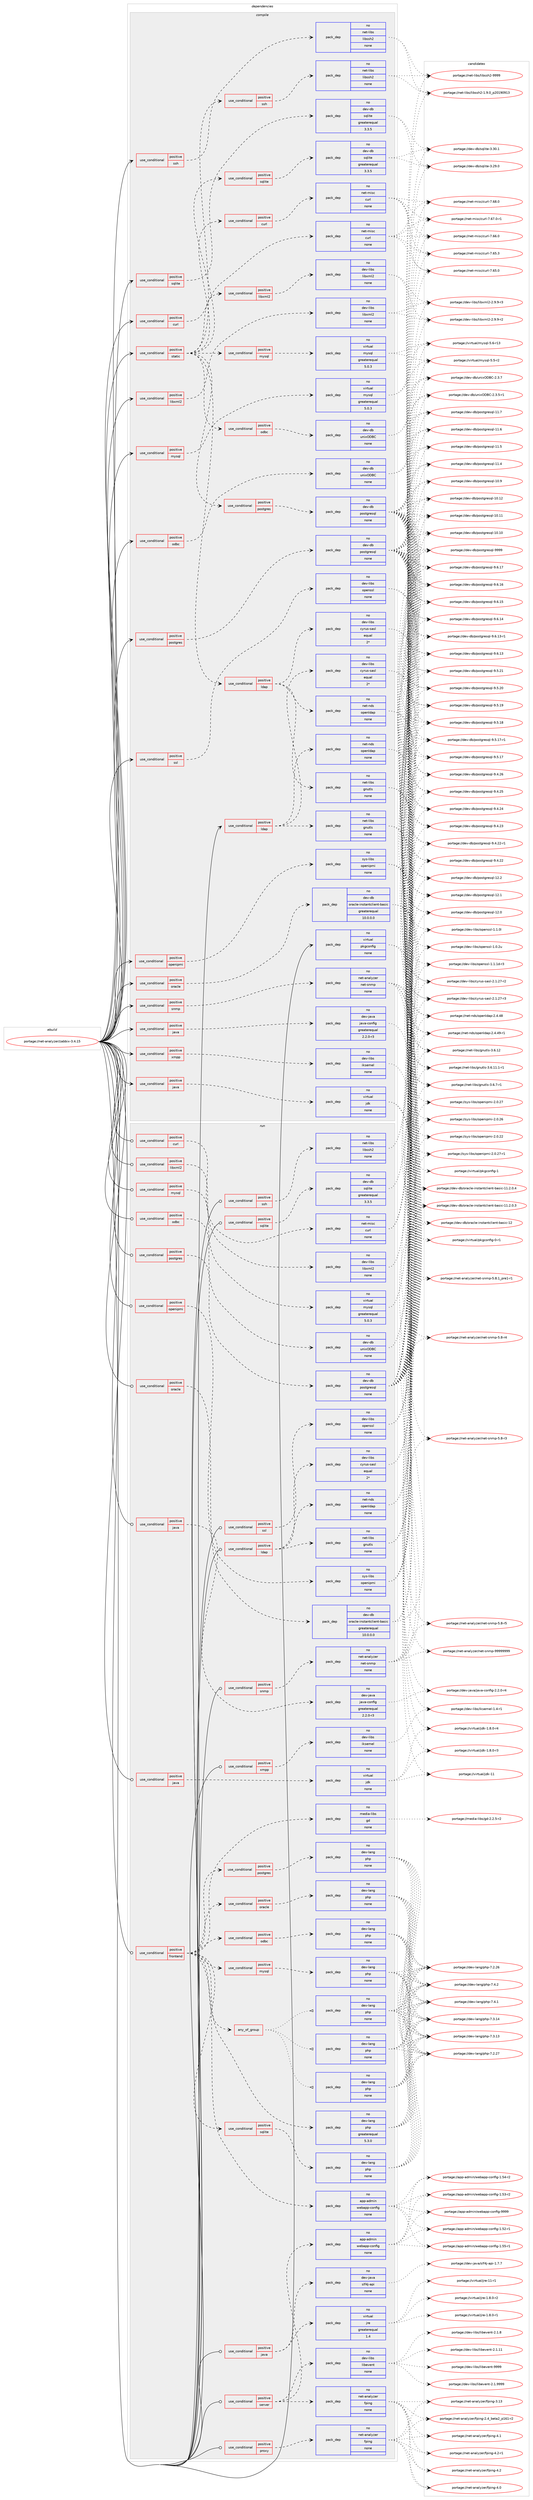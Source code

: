 digraph prolog {

# *************
# Graph options
# *************

newrank=true;
concentrate=true;
compound=true;
graph [rankdir=LR,fontname=Helvetica,fontsize=10,ranksep=1.5];#, ranksep=2.5, nodesep=0.2];
edge  [arrowhead=vee];
node  [fontname=Helvetica,fontsize=10];

# **********
# The ebuild
# **********

subgraph cluster_leftcol {
color=gray;
rank=same;
label=<<i>ebuild</i>>;
id [label="portage://net-analyzer/zabbix-3.4.15", color=red, width=4, href="../net-analyzer/zabbix-3.4.15.svg"];
}

# ****************
# The dependencies
# ****************

subgraph cluster_midcol {
color=gray;
label=<<i>dependencies</i>>;
subgraph cluster_compile {
fillcolor="#eeeeee";
style=filled;
label=<<i>compile</i>>;
subgraph cond33383 {
dependency149577 [label=<<TABLE BORDER="0" CELLBORDER="1" CELLSPACING="0" CELLPADDING="4"><TR><TD ROWSPAN="3" CELLPADDING="10">use_conditional</TD></TR><TR><TD>positive</TD></TR><TR><TD>curl</TD></TR></TABLE>>, shape=none, color=red];
subgraph pack113742 {
dependency149578 [label=<<TABLE BORDER="0" CELLBORDER="1" CELLSPACING="0" CELLPADDING="4" WIDTH="220"><TR><TD ROWSPAN="6" CELLPADDING="30">pack_dep</TD></TR><TR><TD WIDTH="110">no</TD></TR><TR><TD>net-misc</TD></TR><TR><TD>curl</TD></TR><TR><TD>none</TD></TR><TR><TD></TD></TR></TABLE>>, shape=none, color=blue];
}
dependency149577:e -> dependency149578:w [weight=20,style="dashed",arrowhead="vee"];
}
id:e -> dependency149577:w [weight=20,style="solid",arrowhead="vee"];
subgraph cond33384 {
dependency149579 [label=<<TABLE BORDER="0" CELLBORDER="1" CELLSPACING="0" CELLPADDING="4"><TR><TD ROWSPAN="3" CELLPADDING="10">use_conditional</TD></TR><TR><TD>positive</TD></TR><TR><TD>java</TD></TR></TABLE>>, shape=none, color=red];
subgraph pack113743 {
dependency149580 [label=<<TABLE BORDER="0" CELLBORDER="1" CELLSPACING="0" CELLPADDING="4" WIDTH="220"><TR><TD ROWSPAN="6" CELLPADDING="30">pack_dep</TD></TR><TR><TD WIDTH="110">no</TD></TR><TR><TD>dev-java</TD></TR><TR><TD>java-config</TD></TR><TR><TD>greaterequal</TD></TR><TR><TD>2.2.0-r3</TD></TR></TABLE>>, shape=none, color=blue];
}
dependency149579:e -> dependency149580:w [weight=20,style="dashed",arrowhead="vee"];
}
id:e -> dependency149579:w [weight=20,style="solid",arrowhead="vee"];
subgraph cond33385 {
dependency149581 [label=<<TABLE BORDER="0" CELLBORDER="1" CELLSPACING="0" CELLPADDING="4"><TR><TD ROWSPAN="3" CELLPADDING="10">use_conditional</TD></TR><TR><TD>positive</TD></TR><TR><TD>java</TD></TR></TABLE>>, shape=none, color=red];
subgraph pack113744 {
dependency149582 [label=<<TABLE BORDER="0" CELLBORDER="1" CELLSPACING="0" CELLPADDING="4" WIDTH="220"><TR><TD ROWSPAN="6" CELLPADDING="30">pack_dep</TD></TR><TR><TD WIDTH="110">no</TD></TR><TR><TD>virtual</TD></TR><TR><TD>jdk</TD></TR><TR><TD>none</TD></TR><TR><TD></TD></TR></TABLE>>, shape=none, color=blue];
}
dependency149581:e -> dependency149582:w [weight=20,style="dashed",arrowhead="vee"];
}
id:e -> dependency149581:w [weight=20,style="solid",arrowhead="vee"];
subgraph cond33386 {
dependency149583 [label=<<TABLE BORDER="0" CELLBORDER="1" CELLSPACING="0" CELLPADDING="4"><TR><TD ROWSPAN="3" CELLPADDING="10">use_conditional</TD></TR><TR><TD>positive</TD></TR><TR><TD>ldap</TD></TR></TABLE>>, shape=none, color=red];
subgraph pack113745 {
dependency149584 [label=<<TABLE BORDER="0" CELLBORDER="1" CELLSPACING="0" CELLPADDING="4" WIDTH="220"><TR><TD ROWSPAN="6" CELLPADDING="30">pack_dep</TD></TR><TR><TD WIDTH="110">no</TD></TR><TR><TD>net-nds</TD></TR><TR><TD>openldap</TD></TR><TR><TD>none</TD></TR><TR><TD></TD></TR></TABLE>>, shape=none, color=blue];
}
dependency149583:e -> dependency149584:w [weight=20,style="dashed",arrowhead="vee"];
subgraph pack113746 {
dependency149585 [label=<<TABLE BORDER="0" CELLBORDER="1" CELLSPACING="0" CELLPADDING="4" WIDTH="220"><TR><TD ROWSPAN="6" CELLPADDING="30">pack_dep</TD></TR><TR><TD WIDTH="110">no</TD></TR><TR><TD>dev-libs</TD></TR><TR><TD>cyrus-sasl</TD></TR><TR><TD>equal</TD></TR><TR><TD>2*</TD></TR></TABLE>>, shape=none, color=blue];
}
dependency149583:e -> dependency149585:w [weight=20,style="dashed",arrowhead="vee"];
subgraph pack113747 {
dependency149586 [label=<<TABLE BORDER="0" CELLBORDER="1" CELLSPACING="0" CELLPADDING="4" WIDTH="220"><TR><TD ROWSPAN="6" CELLPADDING="30">pack_dep</TD></TR><TR><TD WIDTH="110">no</TD></TR><TR><TD>net-libs</TD></TR><TR><TD>gnutls</TD></TR><TR><TD>none</TD></TR><TR><TD></TD></TR></TABLE>>, shape=none, color=blue];
}
dependency149583:e -> dependency149586:w [weight=20,style="dashed",arrowhead="vee"];
}
id:e -> dependency149583:w [weight=20,style="solid",arrowhead="vee"];
subgraph cond33387 {
dependency149587 [label=<<TABLE BORDER="0" CELLBORDER="1" CELLSPACING="0" CELLPADDING="4"><TR><TD ROWSPAN="3" CELLPADDING="10">use_conditional</TD></TR><TR><TD>positive</TD></TR><TR><TD>libxml2</TD></TR></TABLE>>, shape=none, color=red];
subgraph pack113748 {
dependency149588 [label=<<TABLE BORDER="0" CELLBORDER="1" CELLSPACING="0" CELLPADDING="4" WIDTH="220"><TR><TD ROWSPAN="6" CELLPADDING="30">pack_dep</TD></TR><TR><TD WIDTH="110">no</TD></TR><TR><TD>dev-libs</TD></TR><TR><TD>libxml2</TD></TR><TR><TD>none</TD></TR><TR><TD></TD></TR></TABLE>>, shape=none, color=blue];
}
dependency149587:e -> dependency149588:w [weight=20,style="dashed",arrowhead="vee"];
}
id:e -> dependency149587:w [weight=20,style="solid",arrowhead="vee"];
subgraph cond33388 {
dependency149589 [label=<<TABLE BORDER="0" CELLBORDER="1" CELLSPACING="0" CELLPADDING="4"><TR><TD ROWSPAN="3" CELLPADDING="10">use_conditional</TD></TR><TR><TD>positive</TD></TR><TR><TD>mysql</TD></TR></TABLE>>, shape=none, color=red];
subgraph pack113749 {
dependency149590 [label=<<TABLE BORDER="0" CELLBORDER="1" CELLSPACING="0" CELLPADDING="4" WIDTH="220"><TR><TD ROWSPAN="6" CELLPADDING="30">pack_dep</TD></TR><TR><TD WIDTH="110">no</TD></TR><TR><TD>virtual</TD></TR><TR><TD>mysql</TD></TR><TR><TD>greaterequal</TD></TR><TR><TD>5.0.3</TD></TR></TABLE>>, shape=none, color=blue];
}
dependency149589:e -> dependency149590:w [weight=20,style="dashed",arrowhead="vee"];
}
id:e -> dependency149589:w [weight=20,style="solid",arrowhead="vee"];
subgraph cond33389 {
dependency149591 [label=<<TABLE BORDER="0" CELLBORDER="1" CELLSPACING="0" CELLPADDING="4"><TR><TD ROWSPAN="3" CELLPADDING="10">use_conditional</TD></TR><TR><TD>positive</TD></TR><TR><TD>odbc</TD></TR></TABLE>>, shape=none, color=red];
subgraph pack113750 {
dependency149592 [label=<<TABLE BORDER="0" CELLBORDER="1" CELLSPACING="0" CELLPADDING="4" WIDTH="220"><TR><TD ROWSPAN="6" CELLPADDING="30">pack_dep</TD></TR><TR><TD WIDTH="110">no</TD></TR><TR><TD>dev-db</TD></TR><TR><TD>unixODBC</TD></TR><TR><TD>none</TD></TR><TR><TD></TD></TR></TABLE>>, shape=none, color=blue];
}
dependency149591:e -> dependency149592:w [weight=20,style="dashed",arrowhead="vee"];
}
id:e -> dependency149591:w [weight=20,style="solid",arrowhead="vee"];
subgraph cond33390 {
dependency149593 [label=<<TABLE BORDER="0" CELLBORDER="1" CELLSPACING="0" CELLPADDING="4"><TR><TD ROWSPAN="3" CELLPADDING="10">use_conditional</TD></TR><TR><TD>positive</TD></TR><TR><TD>openipmi</TD></TR></TABLE>>, shape=none, color=red];
subgraph pack113751 {
dependency149594 [label=<<TABLE BORDER="0" CELLBORDER="1" CELLSPACING="0" CELLPADDING="4" WIDTH="220"><TR><TD ROWSPAN="6" CELLPADDING="30">pack_dep</TD></TR><TR><TD WIDTH="110">no</TD></TR><TR><TD>sys-libs</TD></TR><TR><TD>openipmi</TD></TR><TR><TD>none</TD></TR><TR><TD></TD></TR></TABLE>>, shape=none, color=blue];
}
dependency149593:e -> dependency149594:w [weight=20,style="dashed",arrowhead="vee"];
}
id:e -> dependency149593:w [weight=20,style="solid",arrowhead="vee"];
subgraph cond33391 {
dependency149595 [label=<<TABLE BORDER="0" CELLBORDER="1" CELLSPACING="0" CELLPADDING="4"><TR><TD ROWSPAN="3" CELLPADDING="10">use_conditional</TD></TR><TR><TD>positive</TD></TR><TR><TD>oracle</TD></TR></TABLE>>, shape=none, color=red];
subgraph pack113752 {
dependency149596 [label=<<TABLE BORDER="0" CELLBORDER="1" CELLSPACING="0" CELLPADDING="4" WIDTH="220"><TR><TD ROWSPAN="6" CELLPADDING="30">pack_dep</TD></TR><TR><TD WIDTH="110">no</TD></TR><TR><TD>dev-db</TD></TR><TR><TD>oracle-instantclient-basic</TD></TR><TR><TD>greaterequal</TD></TR><TR><TD>10.0.0.0</TD></TR></TABLE>>, shape=none, color=blue];
}
dependency149595:e -> dependency149596:w [weight=20,style="dashed",arrowhead="vee"];
}
id:e -> dependency149595:w [weight=20,style="solid",arrowhead="vee"];
subgraph cond33392 {
dependency149597 [label=<<TABLE BORDER="0" CELLBORDER="1" CELLSPACING="0" CELLPADDING="4"><TR><TD ROWSPAN="3" CELLPADDING="10">use_conditional</TD></TR><TR><TD>positive</TD></TR><TR><TD>postgres</TD></TR></TABLE>>, shape=none, color=red];
subgraph pack113753 {
dependency149598 [label=<<TABLE BORDER="0" CELLBORDER="1" CELLSPACING="0" CELLPADDING="4" WIDTH="220"><TR><TD ROWSPAN="6" CELLPADDING="30">pack_dep</TD></TR><TR><TD WIDTH="110">no</TD></TR><TR><TD>dev-db</TD></TR><TR><TD>postgresql</TD></TR><TR><TD>none</TD></TR><TR><TD></TD></TR></TABLE>>, shape=none, color=blue];
}
dependency149597:e -> dependency149598:w [weight=20,style="dashed",arrowhead="vee"];
}
id:e -> dependency149597:w [weight=20,style="solid",arrowhead="vee"];
subgraph cond33393 {
dependency149599 [label=<<TABLE BORDER="0" CELLBORDER="1" CELLSPACING="0" CELLPADDING="4"><TR><TD ROWSPAN="3" CELLPADDING="10">use_conditional</TD></TR><TR><TD>positive</TD></TR><TR><TD>snmp</TD></TR></TABLE>>, shape=none, color=red];
subgraph pack113754 {
dependency149600 [label=<<TABLE BORDER="0" CELLBORDER="1" CELLSPACING="0" CELLPADDING="4" WIDTH="220"><TR><TD ROWSPAN="6" CELLPADDING="30">pack_dep</TD></TR><TR><TD WIDTH="110">no</TD></TR><TR><TD>net-analyzer</TD></TR><TR><TD>net-snmp</TD></TR><TR><TD>none</TD></TR><TR><TD></TD></TR></TABLE>>, shape=none, color=blue];
}
dependency149599:e -> dependency149600:w [weight=20,style="dashed",arrowhead="vee"];
}
id:e -> dependency149599:w [weight=20,style="solid",arrowhead="vee"];
subgraph cond33394 {
dependency149601 [label=<<TABLE BORDER="0" CELLBORDER="1" CELLSPACING="0" CELLPADDING="4"><TR><TD ROWSPAN="3" CELLPADDING="10">use_conditional</TD></TR><TR><TD>positive</TD></TR><TR><TD>sqlite</TD></TR></TABLE>>, shape=none, color=red];
subgraph pack113755 {
dependency149602 [label=<<TABLE BORDER="0" CELLBORDER="1" CELLSPACING="0" CELLPADDING="4" WIDTH="220"><TR><TD ROWSPAN="6" CELLPADDING="30">pack_dep</TD></TR><TR><TD WIDTH="110">no</TD></TR><TR><TD>dev-db</TD></TR><TR><TD>sqlite</TD></TR><TR><TD>greaterequal</TD></TR><TR><TD>3.3.5</TD></TR></TABLE>>, shape=none, color=blue];
}
dependency149601:e -> dependency149602:w [weight=20,style="dashed",arrowhead="vee"];
}
id:e -> dependency149601:w [weight=20,style="solid",arrowhead="vee"];
subgraph cond33395 {
dependency149603 [label=<<TABLE BORDER="0" CELLBORDER="1" CELLSPACING="0" CELLPADDING="4"><TR><TD ROWSPAN="3" CELLPADDING="10">use_conditional</TD></TR><TR><TD>positive</TD></TR><TR><TD>ssh</TD></TR></TABLE>>, shape=none, color=red];
subgraph pack113756 {
dependency149604 [label=<<TABLE BORDER="0" CELLBORDER="1" CELLSPACING="0" CELLPADDING="4" WIDTH="220"><TR><TD ROWSPAN="6" CELLPADDING="30">pack_dep</TD></TR><TR><TD WIDTH="110">no</TD></TR><TR><TD>net-libs</TD></TR><TR><TD>libssh2</TD></TR><TR><TD>none</TD></TR><TR><TD></TD></TR></TABLE>>, shape=none, color=blue];
}
dependency149603:e -> dependency149604:w [weight=20,style="dashed",arrowhead="vee"];
}
id:e -> dependency149603:w [weight=20,style="solid",arrowhead="vee"];
subgraph cond33396 {
dependency149605 [label=<<TABLE BORDER="0" CELLBORDER="1" CELLSPACING="0" CELLPADDING="4"><TR><TD ROWSPAN="3" CELLPADDING="10">use_conditional</TD></TR><TR><TD>positive</TD></TR><TR><TD>ssl</TD></TR></TABLE>>, shape=none, color=red];
subgraph pack113757 {
dependency149606 [label=<<TABLE BORDER="0" CELLBORDER="1" CELLSPACING="0" CELLPADDING="4" WIDTH="220"><TR><TD ROWSPAN="6" CELLPADDING="30">pack_dep</TD></TR><TR><TD WIDTH="110">no</TD></TR><TR><TD>dev-libs</TD></TR><TR><TD>openssl</TD></TR><TR><TD>none</TD></TR><TR><TD></TD></TR></TABLE>>, shape=none, color=blue];
}
dependency149605:e -> dependency149606:w [weight=20,style="dashed",arrowhead="vee"];
}
id:e -> dependency149605:w [weight=20,style="solid",arrowhead="vee"];
subgraph cond33397 {
dependency149607 [label=<<TABLE BORDER="0" CELLBORDER="1" CELLSPACING="0" CELLPADDING="4"><TR><TD ROWSPAN="3" CELLPADDING="10">use_conditional</TD></TR><TR><TD>positive</TD></TR><TR><TD>static</TD></TR></TABLE>>, shape=none, color=red];
subgraph cond33398 {
dependency149608 [label=<<TABLE BORDER="0" CELLBORDER="1" CELLSPACING="0" CELLPADDING="4"><TR><TD ROWSPAN="3" CELLPADDING="10">use_conditional</TD></TR><TR><TD>positive</TD></TR><TR><TD>ldap</TD></TR></TABLE>>, shape=none, color=red];
subgraph pack113758 {
dependency149609 [label=<<TABLE BORDER="0" CELLBORDER="1" CELLSPACING="0" CELLPADDING="4" WIDTH="220"><TR><TD ROWSPAN="6" CELLPADDING="30">pack_dep</TD></TR><TR><TD WIDTH="110">no</TD></TR><TR><TD>net-nds</TD></TR><TR><TD>openldap</TD></TR><TR><TD>none</TD></TR><TR><TD></TD></TR></TABLE>>, shape=none, color=blue];
}
dependency149608:e -> dependency149609:w [weight=20,style="dashed",arrowhead="vee"];
subgraph pack113759 {
dependency149610 [label=<<TABLE BORDER="0" CELLBORDER="1" CELLSPACING="0" CELLPADDING="4" WIDTH="220"><TR><TD ROWSPAN="6" CELLPADDING="30">pack_dep</TD></TR><TR><TD WIDTH="110">no</TD></TR><TR><TD>dev-libs</TD></TR><TR><TD>cyrus-sasl</TD></TR><TR><TD>equal</TD></TR><TR><TD>2*</TD></TR></TABLE>>, shape=none, color=blue];
}
dependency149608:e -> dependency149610:w [weight=20,style="dashed",arrowhead="vee"];
subgraph pack113760 {
dependency149611 [label=<<TABLE BORDER="0" CELLBORDER="1" CELLSPACING="0" CELLPADDING="4" WIDTH="220"><TR><TD ROWSPAN="6" CELLPADDING="30">pack_dep</TD></TR><TR><TD WIDTH="110">no</TD></TR><TR><TD>net-libs</TD></TR><TR><TD>gnutls</TD></TR><TR><TD>none</TD></TR><TR><TD></TD></TR></TABLE>>, shape=none, color=blue];
}
dependency149608:e -> dependency149611:w [weight=20,style="dashed",arrowhead="vee"];
}
dependency149607:e -> dependency149608:w [weight=20,style="dashed",arrowhead="vee"];
subgraph cond33399 {
dependency149612 [label=<<TABLE BORDER="0" CELLBORDER="1" CELLSPACING="0" CELLPADDING="4"><TR><TD ROWSPAN="3" CELLPADDING="10">use_conditional</TD></TR><TR><TD>positive</TD></TR><TR><TD>mysql</TD></TR></TABLE>>, shape=none, color=red];
subgraph pack113761 {
dependency149613 [label=<<TABLE BORDER="0" CELLBORDER="1" CELLSPACING="0" CELLPADDING="4" WIDTH="220"><TR><TD ROWSPAN="6" CELLPADDING="30">pack_dep</TD></TR><TR><TD WIDTH="110">no</TD></TR><TR><TD>virtual</TD></TR><TR><TD>mysql</TD></TR><TR><TD>greaterequal</TD></TR><TR><TD>5.0.3</TD></TR></TABLE>>, shape=none, color=blue];
}
dependency149612:e -> dependency149613:w [weight=20,style="dashed",arrowhead="vee"];
}
dependency149607:e -> dependency149612:w [weight=20,style="dashed",arrowhead="vee"];
subgraph cond33400 {
dependency149614 [label=<<TABLE BORDER="0" CELLBORDER="1" CELLSPACING="0" CELLPADDING="4"><TR><TD ROWSPAN="3" CELLPADDING="10">use_conditional</TD></TR><TR><TD>positive</TD></TR><TR><TD>sqlite</TD></TR></TABLE>>, shape=none, color=red];
subgraph pack113762 {
dependency149615 [label=<<TABLE BORDER="0" CELLBORDER="1" CELLSPACING="0" CELLPADDING="4" WIDTH="220"><TR><TD ROWSPAN="6" CELLPADDING="30">pack_dep</TD></TR><TR><TD WIDTH="110">no</TD></TR><TR><TD>dev-db</TD></TR><TR><TD>sqlite</TD></TR><TR><TD>greaterequal</TD></TR><TR><TD>3.3.5</TD></TR></TABLE>>, shape=none, color=blue];
}
dependency149614:e -> dependency149615:w [weight=20,style="dashed",arrowhead="vee"];
}
dependency149607:e -> dependency149614:w [weight=20,style="dashed",arrowhead="vee"];
subgraph cond33401 {
dependency149616 [label=<<TABLE BORDER="0" CELLBORDER="1" CELLSPACING="0" CELLPADDING="4"><TR><TD ROWSPAN="3" CELLPADDING="10">use_conditional</TD></TR><TR><TD>positive</TD></TR><TR><TD>postgres</TD></TR></TABLE>>, shape=none, color=red];
subgraph pack113763 {
dependency149617 [label=<<TABLE BORDER="0" CELLBORDER="1" CELLSPACING="0" CELLPADDING="4" WIDTH="220"><TR><TD ROWSPAN="6" CELLPADDING="30">pack_dep</TD></TR><TR><TD WIDTH="110">no</TD></TR><TR><TD>dev-db</TD></TR><TR><TD>postgresql</TD></TR><TR><TD>none</TD></TR><TR><TD></TD></TR></TABLE>>, shape=none, color=blue];
}
dependency149616:e -> dependency149617:w [weight=20,style="dashed",arrowhead="vee"];
}
dependency149607:e -> dependency149616:w [weight=20,style="dashed",arrowhead="vee"];
subgraph cond33402 {
dependency149618 [label=<<TABLE BORDER="0" CELLBORDER="1" CELLSPACING="0" CELLPADDING="4"><TR><TD ROWSPAN="3" CELLPADDING="10">use_conditional</TD></TR><TR><TD>positive</TD></TR><TR><TD>libxml2</TD></TR></TABLE>>, shape=none, color=red];
subgraph pack113764 {
dependency149619 [label=<<TABLE BORDER="0" CELLBORDER="1" CELLSPACING="0" CELLPADDING="4" WIDTH="220"><TR><TD ROWSPAN="6" CELLPADDING="30">pack_dep</TD></TR><TR><TD WIDTH="110">no</TD></TR><TR><TD>dev-libs</TD></TR><TR><TD>libxml2</TD></TR><TR><TD>none</TD></TR><TR><TD></TD></TR></TABLE>>, shape=none, color=blue];
}
dependency149618:e -> dependency149619:w [weight=20,style="dashed",arrowhead="vee"];
}
dependency149607:e -> dependency149618:w [weight=20,style="dashed",arrowhead="vee"];
subgraph cond33403 {
dependency149620 [label=<<TABLE BORDER="0" CELLBORDER="1" CELLSPACING="0" CELLPADDING="4"><TR><TD ROWSPAN="3" CELLPADDING="10">use_conditional</TD></TR><TR><TD>positive</TD></TR><TR><TD>curl</TD></TR></TABLE>>, shape=none, color=red];
subgraph pack113765 {
dependency149621 [label=<<TABLE BORDER="0" CELLBORDER="1" CELLSPACING="0" CELLPADDING="4" WIDTH="220"><TR><TD ROWSPAN="6" CELLPADDING="30">pack_dep</TD></TR><TR><TD WIDTH="110">no</TD></TR><TR><TD>net-misc</TD></TR><TR><TD>curl</TD></TR><TR><TD>none</TD></TR><TR><TD></TD></TR></TABLE>>, shape=none, color=blue];
}
dependency149620:e -> dependency149621:w [weight=20,style="dashed",arrowhead="vee"];
}
dependency149607:e -> dependency149620:w [weight=20,style="dashed",arrowhead="vee"];
subgraph cond33404 {
dependency149622 [label=<<TABLE BORDER="0" CELLBORDER="1" CELLSPACING="0" CELLPADDING="4"><TR><TD ROWSPAN="3" CELLPADDING="10">use_conditional</TD></TR><TR><TD>positive</TD></TR><TR><TD>ssh</TD></TR></TABLE>>, shape=none, color=red];
subgraph pack113766 {
dependency149623 [label=<<TABLE BORDER="0" CELLBORDER="1" CELLSPACING="0" CELLPADDING="4" WIDTH="220"><TR><TD ROWSPAN="6" CELLPADDING="30">pack_dep</TD></TR><TR><TD WIDTH="110">no</TD></TR><TR><TD>net-libs</TD></TR><TR><TD>libssh2</TD></TR><TR><TD>none</TD></TR><TR><TD></TD></TR></TABLE>>, shape=none, color=blue];
}
dependency149622:e -> dependency149623:w [weight=20,style="dashed",arrowhead="vee"];
}
dependency149607:e -> dependency149622:w [weight=20,style="dashed",arrowhead="vee"];
subgraph cond33405 {
dependency149624 [label=<<TABLE BORDER="0" CELLBORDER="1" CELLSPACING="0" CELLPADDING="4"><TR><TD ROWSPAN="3" CELLPADDING="10">use_conditional</TD></TR><TR><TD>positive</TD></TR><TR><TD>odbc</TD></TR></TABLE>>, shape=none, color=red];
subgraph pack113767 {
dependency149625 [label=<<TABLE BORDER="0" CELLBORDER="1" CELLSPACING="0" CELLPADDING="4" WIDTH="220"><TR><TD ROWSPAN="6" CELLPADDING="30">pack_dep</TD></TR><TR><TD WIDTH="110">no</TD></TR><TR><TD>dev-db</TD></TR><TR><TD>unixODBC</TD></TR><TR><TD>none</TD></TR><TR><TD></TD></TR></TABLE>>, shape=none, color=blue];
}
dependency149624:e -> dependency149625:w [weight=20,style="dashed",arrowhead="vee"];
}
dependency149607:e -> dependency149624:w [weight=20,style="dashed",arrowhead="vee"];
}
id:e -> dependency149607:w [weight=20,style="solid",arrowhead="vee"];
subgraph cond33406 {
dependency149626 [label=<<TABLE BORDER="0" CELLBORDER="1" CELLSPACING="0" CELLPADDING="4"><TR><TD ROWSPAN="3" CELLPADDING="10">use_conditional</TD></TR><TR><TD>positive</TD></TR><TR><TD>xmpp</TD></TR></TABLE>>, shape=none, color=red];
subgraph pack113768 {
dependency149627 [label=<<TABLE BORDER="0" CELLBORDER="1" CELLSPACING="0" CELLPADDING="4" WIDTH="220"><TR><TD ROWSPAN="6" CELLPADDING="30">pack_dep</TD></TR><TR><TD WIDTH="110">no</TD></TR><TR><TD>dev-libs</TD></TR><TR><TD>iksemel</TD></TR><TR><TD>none</TD></TR><TR><TD></TD></TR></TABLE>>, shape=none, color=blue];
}
dependency149626:e -> dependency149627:w [weight=20,style="dashed",arrowhead="vee"];
}
id:e -> dependency149626:w [weight=20,style="solid",arrowhead="vee"];
subgraph pack113769 {
dependency149628 [label=<<TABLE BORDER="0" CELLBORDER="1" CELLSPACING="0" CELLPADDING="4" WIDTH="220"><TR><TD ROWSPAN="6" CELLPADDING="30">pack_dep</TD></TR><TR><TD WIDTH="110">no</TD></TR><TR><TD>virtual</TD></TR><TR><TD>pkgconfig</TD></TR><TR><TD>none</TD></TR><TR><TD></TD></TR></TABLE>>, shape=none, color=blue];
}
id:e -> dependency149628:w [weight=20,style="solid",arrowhead="vee"];
}
subgraph cluster_compileandrun {
fillcolor="#eeeeee";
style=filled;
label=<<i>compile and run</i>>;
}
subgraph cluster_run {
fillcolor="#eeeeee";
style=filled;
label=<<i>run</i>>;
subgraph cond33407 {
dependency149629 [label=<<TABLE BORDER="0" CELLBORDER="1" CELLSPACING="0" CELLPADDING="4"><TR><TD ROWSPAN="3" CELLPADDING="10">use_conditional</TD></TR><TR><TD>positive</TD></TR><TR><TD>curl</TD></TR></TABLE>>, shape=none, color=red];
subgraph pack113770 {
dependency149630 [label=<<TABLE BORDER="0" CELLBORDER="1" CELLSPACING="0" CELLPADDING="4" WIDTH="220"><TR><TD ROWSPAN="6" CELLPADDING="30">pack_dep</TD></TR><TR><TD WIDTH="110">no</TD></TR><TR><TD>net-misc</TD></TR><TR><TD>curl</TD></TR><TR><TD>none</TD></TR><TR><TD></TD></TR></TABLE>>, shape=none, color=blue];
}
dependency149629:e -> dependency149630:w [weight=20,style="dashed",arrowhead="vee"];
}
id:e -> dependency149629:w [weight=20,style="solid",arrowhead="odot"];
subgraph cond33408 {
dependency149631 [label=<<TABLE BORDER="0" CELLBORDER="1" CELLSPACING="0" CELLPADDING="4"><TR><TD ROWSPAN="3" CELLPADDING="10">use_conditional</TD></TR><TR><TD>positive</TD></TR><TR><TD>frontend</TD></TR></TABLE>>, shape=none, color=red];
subgraph pack113771 {
dependency149632 [label=<<TABLE BORDER="0" CELLBORDER="1" CELLSPACING="0" CELLPADDING="4" WIDTH="220"><TR><TD ROWSPAN="6" CELLPADDING="30">pack_dep</TD></TR><TR><TD WIDTH="110">no</TD></TR><TR><TD>dev-lang</TD></TR><TR><TD>php</TD></TR><TR><TD>greaterequal</TD></TR><TR><TD>5.3.0</TD></TR></TABLE>>, shape=none, color=blue];
}
dependency149631:e -> dependency149632:w [weight=20,style="dashed",arrowhead="vee"];
subgraph any2300 {
dependency149633 [label=<<TABLE BORDER="0" CELLBORDER="1" CELLSPACING="0" CELLPADDING="4"><TR><TD CELLPADDING="10">any_of_group</TD></TR></TABLE>>, shape=none, color=red];subgraph pack113772 {
dependency149634 [label=<<TABLE BORDER="0" CELLBORDER="1" CELLSPACING="0" CELLPADDING="4" WIDTH="220"><TR><TD ROWSPAN="6" CELLPADDING="30">pack_dep</TD></TR><TR><TD WIDTH="110">no</TD></TR><TR><TD>dev-lang</TD></TR><TR><TD>php</TD></TR><TR><TD>none</TD></TR><TR><TD></TD></TR></TABLE>>, shape=none, color=blue];
}
dependency149633:e -> dependency149634:w [weight=20,style="dotted",arrowhead="oinv"];
subgraph pack113773 {
dependency149635 [label=<<TABLE BORDER="0" CELLBORDER="1" CELLSPACING="0" CELLPADDING="4" WIDTH="220"><TR><TD ROWSPAN="6" CELLPADDING="30">pack_dep</TD></TR><TR><TD WIDTH="110">no</TD></TR><TR><TD>dev-lang</TD></TR><TR><TD>php</TD></TR><TR><TD>none</TD></TR><TR><TD></TD></TR></TABLE>>, shape=none, color=blue];
}
dependency149633:e -> dependency149635:w [weight=20,style="dotted",arrowhead="oinv"];
subgraph pack113774 {
dependency149636 [label=<<TABLE BORDER="0" CELLBORDER="1" CELLSPACING="0" CELLPADDING="4" WIDTH="220"><TR><TD ROWSPAN="6" CELLPADDING="30">pack_dep</TD></TR><TR><TD WIDTH="110">no</TD></TR><TR><TD>dev-lang</TD></TR><TR><TD>php</TD></TR><TR><TD>none</TD></TR><TR><TD></TD></TR></TABLE>>, shape=none, color=blue];
}
dependency149633:e -> dependency149636:w [weight=20,style="dotted",arrowhead="oinv"];
}
dependency149631:e -> dependency149633:w [weight=20,style="dashed",arrowhead="vee"];
subgraph cond33409 {
dependency149637 [label=<<TABLE BORDER="0" CELLBORDER="1" CELLSPACING="0" CELLPADDING="4"><TR><TD ROWSPAN="3" CELLPADDING="10">use_conditional</TD></TR><TR><TD>positive</TD></TR><TR><TD>mysql</TD></TR></TABLE>>, shape=none, color=red];
subgraph pack113775 {
dependency149638 [label=<<TABLE BORDER="0" CELLBORDER="1" CELLSPACING="0" CELLPADDING="4" WIDTH="220"><TR><TD ROWSPAN="6" CELLPADDING="30">pack_dep</TD></TR><TR><TD WIDTH="110">no</TD></TR><TR><TD>dev-lang</TD></TR><TR><TD>php</TD></TR><TR><TD>none</TD></TR><TR><TD></TD></TR></TABLE>>, shape=none, color=blue];
}
dependency149637:e -> dependency149638:w [weight=20,style="dashed",arrowhead="vee"];
}
dependency149631:e -> dependency149637:w [weight=20,style="dashed",arrowhead="vee"];
subgraph cond33410 {
dependency149639 [label=<<TABLE BORDER="0" CELLBORDER="1" CELLSPACING="0" CELLPADDING="4"><TR><TD ROWSPAN="3" CELLPADDING="10">use_conditional</TD></TR><TR><TD>positive</TD></TR><TR><TD>odbc</TD></TR></TABLE>>, shape=none, color=red];
subgraph pack113776 {
dependency149640 [label=<<TABLE BORDER="0" CELLBORDER="1" CELLSPACING="0" CELLPADDING="4" WIDTH="220"><TR><TD ROWSPAN="6" CELLPADDING="30">pack_dep</TD></TR><TR><TD WIDTH="110">no</TD></TR><TR><TD>dev-lang</TD></TR><TR><TD>php</TD></TR><TR><TD>none</TD></TR><TR><TD></TD></TR></TABLE>>, shape=none, color=blue];
}
dependency149639:e -> dependency149640:w [weight=20,style="dashed",arrowhead="vee"];
}
dependency149631:e -> dependency149639:w [weight=20,style="dashed",arrowhead="vee"];
subgraph cond33411 {
dependency149641 [label=<<TABLE BORDER="0" CELLBORDER="1" CELLSPACING="0" CELLPADDING="4"><TR><TD ROWSPAN="3" CELLPADDING="10">use_conditional</TD></TR><TR><TD>positive</TD></TR><TR><TD>oracle</TD></TR></TABLE>>, shape=none, color=red];
subgraph pack113777 {
dependency149642 [label=<<TABLE BORDER="0" CELLBORDER="1" CELLSPACING="0" CELLPADDING="4" WIDTH="220"><TR><TD ROWSPAN="6" CELLPADDING="30">pack_dep</TD></TR><TR><TD WIDTH="110">no</TD></TR><TR><TD>dev-lang</TD></TR><TR><TD>php</TD></TR><TR><TD>none</TD></TR><TR><TD></TD></TR></TABLE>>, shape=none, color=blue];
}
dependency149641:e -> dependency149642:w [weight=20,style="dashed",arrowhead="vee"];
}
dependency149631:e -> dependency149641:w [weight=20,style="dashed",arrowhead="vee"];
subgraph cond33412 {
dependency149643 [label=<<TABLE BORDER="0" CELLBORDER="1" CELLSPACING="0" CELLPADDING="4"><TR><TD ROWSPAN="3" CELLPADDING="10">use_conditional</TD></TR><TR><TD>positive</TD></TR><TR><TD>postgres</TD></TR></TABLE>>, shape=none, color=red];
subgraph pack113778 {
dependency149644 [label=<<TABLE BORDER="0" CELLBORDER="1" CELLSPACING="0" CELLPADDING="4" WIDTH="220"><TR><TD ROWSPAN="6" CELLPADDING="30">pack_dep</TD></TR><TR><TD WIDTH="110">no</TD></TR><TR><TD>dev-lang</TD></TR><TR><TD>php</TD></TR><TR><TD>none</TD></TR><TR><TD></TD></TR></TABLE>>, shape=none, color=blue];
}
dependency149643:e -> dependency149644:w [weight=20,style="dashed",arrowhead="vee"];
}
dependency149631:e -> dependency149643:w [weight=20,style="dashed",arrowhead="vee"];
subgraph cond33413 {
dependency149645 [label=<<TABLE BORDER="0" CELLBORDER="1" CELLSPACING="0" CELLPADDING="4"><TR><TD ROWSPAN="3" CELLPADDING="10">use_conditional</TD></TR><TR><TD>positive</TD></TR><TR><TD>sqlite</TD></TR></TABLE>>, shape=none, color=red];
subgraph pack113779 {
dependency149646 [label=<<TABLE BORDER="0" CELLBORDER="1" CELLSPACING="0" CELLPADDING="4" WIDTH="220"><TR><TD ROWSPAN="6" CELLPADDING="30">pack_dep</TD></TR><TR><TD WIDTH="110">no</TD></TR><TR><TD>dev-lang</TD></TR><TR><TD>php</TD></TR><TR><TD>none</TD></TR><TR><TD></TD></TR></TABLE>>, shape=none, color=blue];
}
dependency149645:e -> dependency149646:w [weight=20,style="dashed",arrowhead="vee"];
}
dependency149631:e -> dependency149645:w [weight=20,style="dashed",arrowhead="vee"];
subgraph pack113780 {
dependency149647 [label=<<TABLE BORDER="0" CELLBORDER="1" CELLSPACING="0" CELLPADDING="4" WIDTH="220"><TR><TD ROWSPAN="6" CELLPADDING="30">pack_dep</TD></TR><TR><TD WIDTH="110">no</TD></TR><TR><TD>media-libs</TD></TR><TR><TD>gd</TD></TR><TR><TD>none</TD></TR><TR><TD></TD></TR></TABLE>>, shape=none, color=blue];
}
dependency149631:e -> dependency149647:w [weight=20,style="dashed",arrowhead="vee"];
subgraph pack113781 {
dependency149648 [label=<<TABLE BORDER="0" CELLBORDER="1" CELLSPACING="0" CELLPADDING="4" WIDTH="220"><TR><TD ROWSPAN="6" CELLPADDING="30">pack_dep</TD></TR><TR><TD WIDTH="110">no</TD></TR><TR><TD>app-admin</TD></TR><TR><TD>webapp-config</TD></TR><TR><TD>none</TD></TR><TR><TD></TD></TR></TABLE>>, shape=none, color=blue];
}
dependency149631:e -> dependency149648:w [weight=20,style="dashed",arrowhead="vee"];
}
id:e -> dependency149631:w [weight=20,style="solid",arrowhead="odot"];
subgraph cond33414 {
dependency149649 [label=<<TABLE BORDER="0" CELLBORDER="1" CELLSPACING="0" CELLPADDING="4"><TR><TD ROWSPAN="3" CELLPADDING="10">use_conditional</TD></TR><TR><TD>positive</TD></TR><TR><TD>java</TD></TR></TABLE>>, shape=none, color=red];
subgraph pack113782 {
dependency149650 [label=<<TABLE BORDER="0" CELLBORDER="1" CELLSPACING="0" CELLPADDING="4" WIDTH="220"><TR><TD ROWSPAN="6" CELLPADDING="30">pack_dep</TD></TR><TR><TD WIDTH="110">no</TD></TR><TR><TD>dev-java</TD></TR><TR><TD>java-config</TD></TR><TR><TD>greaterequal</TD></TR><TR><TD>2.2.0-r3</TD></TR></TABLE>>, shape=none, color=blue];
}
dependency149649:e -> dependency149650:w [weight=20,style="dashed",arrowhead="vee"];
}
id:e -> dependency149649:w [weight=20,style="solid",arrowhead="odot"];
subgraph cond33415 {
dependency149651 [label=<<TABLE BORDER="0" CELLBORDER="1" CELLSPACING="0" CELLPADDING="4"><TR><TD ROWSPAN="3" CELLPADDING="10">use_conditional</TD></TR><TR><TD>positive</TD></TR><TR><TD>java</TD></TR></TABLE>>, shape=none, color=red];
subgraph pack113783 {
dependency149652 [label=<<TABLE BORDER="0" CELLBORDER="1" CELLSPACING="0" CELLPADDING="4" WIDTH="220"><TR><TD ROWSPAN="6" CELLPADDING="30">pack_dep</TD></TR><TR><TD WIDTH="110">no</TD></TR><TR><TD>virtual</TD></TR><TR><TD>jdk</TD></TR><TR><TD>none</TD></TR><TR><TD></TD></TR></TABLE>>, shape=none, color=blue];
}
dependency149651:e -> dependency149652:w [weight=20,style="dashed",arrowhead="vee"];
}
id:e -> dependency149651:w [weight=20,style="solid",arrowhead="odot"];
subgraph cond33416 {
dependency149653 [label=<<TABLE BORDER="0" CELLBORDER="1" CELLSPACING="0" CELLPADDING="4"><TR><TD ROWSPAN="3" CELLPADDING="10">use_conditional</TD></TR><TR><TD>positive</TD></TR><TR><TD>java</TD></TR></TABLE>>, shape=none, color=red];
subgraph pack113784 {
dependency149654 [label=<<TABLE BORDER="0" CELLBORDER="1" CELLSPACING="0" CELLPADDING="4" WIDTH="220"><TR><TD ROWSPAN="6" CELLPADDING="30">pack_dep</TD></TR><TR><TD WIDTH="110">no</TD></TR><TR><TD>virtual</TD></TR><TR><TD>jre</TD></TR><TR><TD>greaterequal</TD></TR><TR><TD>1.4</TD></TR></TABLE>>, shape=none, color=blue];
}
dependency149653:e -> dependency149654:w [weight=20,style="dashed",arrowhead="vee"];
subgraph pack113785 {
dependency149655 [label=<<TABLE BORDER="0" CELLBORDER="1" CELLSPACING="0" CELLPADDING="4" WIDTH="220"><TR><TD ROWSPAN="6" CELLPADDING="30">pack_dep</TD></TR><TR><TD WIDTH="110">no</TD></TR><TR><TD>dev-java</TD></TR><TR><TD>slf4j-api</TD></TR><TR><TD>none</TD></TR><TR><TD></TD></TR></TABLE>>, shape=none, color=blue];
}
dependency149653:e -> dependency149655:w [weight=20,style="dashed",arrowhead="vee"];
}
id:e -> dependency149653:w [weight=20,style="solid",arrowhead="odot"];
subgraph cond33417 {
dependency149656 [label=<<TABLE BORDER="0" CELLBORDER="1" CELLSPACING="0" CELLPADDING="4"><TR><TD ROWSPAN="3" CELLPADDING="10">use_conditional</TD></TR><TR><TD>positive</TD></TR><TR><TD>ldap</TD></TR></TABLE>>, shape=none, color=red];
subgraph pack113786 {
dependency149657 [label=<<TABLE BORDER="0" CELLBORDER="1" CELLSPACING="0" CELLPADDING="4" WIDTH="220"><TR><TD ROWSPAN="6" CELLPADDING="30">pack_dep</TD></TR><TR><TD WIDTH="110">no</TD></TR><TR><TD>net-nds</TD></TR><TR><TD>openldap</TD></TR><TR><TD>none</TD></TR><TR><TD></TD></TR></TABLE>>, shape=none, color=blue];
}
dependency149656:e -> dependency149657:w [weight=20,style="dashed",arrowhead="vee"];
subgraph pack113787 {
dependency149658 [label=<<TABLE BORDER="0" CELLBORDER="1" CELLSPACING="0" CELLPADDING="4" WIDTH="220"><TR><TD ROWSPAN="6" CELLPADDING="30">pack_dep</TD></TR><TR><TD WIDTH="110">no</TD></TR><TR><TD>dev-libs</TD></TR><TR><TD>cyrus-sasl</TD></TR><TR><TD>equal</TD></TR><TR><TD>2*</TD></TR></TABLE>>, shape=none, color=blue];
}
dependency149656:e -> dependency149658:w [weight=20,style="dashed",arrowhead="vee"];
subgraph pack113788 {
dependency149659 [label=<<TABLE BORDER="0" CELLBORDER="1" CELLSPACING="0" CELLPADDING="4" WIDTH="220"><TR><TD ROWSPAN="6" CELLPADDING="30">pack_dep</TD></TR><TR><TD WIDTH="110">no</TD></TR><TR><TD>net-libs</TD></TR><TR><TD>gnutls</TD></TR><TR><TD>none</TD></TR><TR><TD></TD></TR></TABLE>>, shape=none, color=blue];
}
dependency149656:e -> dependency149659:w [weight=20,style="dashed",arrowhead="vee"];
}
id:e -> dependency149656:w [weight=20,style="solid",arrowhead="odot"];
subgraph cond33418 {
dependency149660 [label=<<TABLE BORDER="0" CELLBORDER="1" CELLSPACING="0" CELLPADDING="4"><TR><TD ROWSPAN="3" CELLPADDING="10">use_conditional</TD></TR><TR><TD>positive</TD></TR><TR><TD>libxml2</TD></TR></TABLE>>, shape=none, color=red];
subgraph pack113789 {
dependency149661 [label=<<TABLE BORDER="0" CELLBORDER="1" CELLSPACING="0" CELLPADDING="4" WIDTH="220"><TR><TD ROWSPAN="6" CELLPADDING="30">pack_dep</TD></TR><TR><TD WIDTH="110">no</TD></TR><TR><TD>dev-libs</TD></TR><TR><TD>libxml2</TD></TR><TR><TD>none</TD></TR><TR><TD></TD></TR></TABLE>>, shape=none, color=blue];
}
dependency149660:e -> dependency149661:w [weight=20,style="dashed",arrowhead="vee"];
}
id:e -> dependency149660:w [weight=20,style="solid",arrowhead="odot"];
subgraph cond33419 {
dependency149662 [label=<<TABLE BORDER="0" CELLBORDER="1" CELLSPACING="0" CELLPADDING="4"><TR><TD ROWSPAN="3" CELLPADDING="10">use_conditional</TD></TR><TR><TD>positive</TD></TR><TR><TD>mysql</TD></TR></TABLE>>, shape=none, color=red];
subgraph pack113790 {
dependency149663 [label=<<TABLE BORDER="0" CELLBORDER="1" CELLSPACING="0" CELLPADDING="4" WIDTH="220"><TR><TD ROWSPAN="6" CELLPADDING="30">pack_dep</TD></TR><TR><TD WIDTH="110">no</TD></TR><TR><TD>virtual</TD></TR><TR><TD>mysql</TD></TR><TR><TD>greaterequal</TD></TR><TR><TD>5.0.3</TD></TR></TABLE>>, shape=none, color=blue];
}
dependency149662:e -> dependency149663:w [weight=20,style="dashed",arrowhead="vee"];
}
id:e -> dependency149662:w [weight=20,style="solid",arrowhead="odot"];
subgraph cond33420 {
dependency149664 [label=<<TABLE BORDER="0" CELLBORDER="1" CELLSPACING="0" CELLPADDING="4"><TR><TD ROWSPAN="3" CELLPADDING="10">use_conditional</TD></TR><TR><TD>positive</TD></TR><TR><TD>odbc</TD></TR></TABLE>>, shape=none, color=red];
subgraph pack113791 {
dependency149665 [label=<<TABLE BORDER="0" CELLBORDER="1" CELLSPACING="0" CELLPADDING="4" WIDTH="220"><TR><TD ROWSPAN="6" CELLPADDING="30">pack_dep</TD></TR><TR><TD WIDTH="110">no</TD></TR><TR><TD>dev-db</TD></TR><TR><TD>unixODBC</TD></TR><TR><TD>none</TD></TR><TR><TD></TD></TR></TABLE>>, shape=none, color=blue];
}
dependency149664:e -> dependency149665:w [weight=20,style="dashed",arrowhead="vee"];
}
id:e -> dependency149664:w [weight=20,style="solid",arrowhead="odot"];
subgraph cond33421 {
dependency149666 [label=<<TABLE BORDER="0" CELLBORDER="1" CELLSPACING="0" CELLPADDING="4"><TR><TD ROWSPAN="3" CELLPADDING="10">use_conditional</TD></TR><TR><TD>positive</TD></TR><TR><TD>openipmi</TD></TR></TABLE>>, shape=none, color=red];
subgraph pack113792 {
dependency149667 [label=<<TABLE BORDER="0" CELLBORDER="1" CELLSPACING="0" CELLPADDING="4" WIDTH="220"><TR><TD ROWSPAN="6" CELLPADDING="30">pack_dep</TD></TR><TR><TD WIDTH="110">no</TD></TR><TR><TD>sys-libs</TD></TR><TR><TD>openipmi</TD></TR><TR><TD>none</TD></TR><TR><TD></TD></TR></TABLE>>, shape=none, color=blue];
}
dependency149666:e -> dependency149667:w [weight=20,style="dashed",arrowhead="vee"];
}
id:e -> dependency149666:w [weight=20,style="solid",arrowhead="odot"];
subgraph cond33422 {
dependency149668 [label=<<TABLE BORDER="0" CELLBORDER="1" CELLSPACING="0" CELLPADDING="4"><TR><TD ROWSPAN="3" CELLPADDING="10">use_conditional</TD></TR><TR><TD>positive</TD></TR><TR><TD>oracle</TD></TR></TABLE>>, shape=none, color=red];
subgraph pack113793 {
dependency149669 [label=<<TABLE BORDER="0" CELLBORDER="1" CELLSPACING="0" CELLPADDING="4" WIDTH="220"><TR><TD ROWSPAN="6" CELLPADDING="30">pack_dep</TD></TR><TR><TD WIDTH="110">no</TD></TR><TR><TD>dev-db</TD></TR><TR><TD>oracle-instantclient-basic</TD></TR><TR><TD>greaterequal</TD></TR><TR><TD>10.0.0.0</TD></TR></TABLE>>, shape=none, color=blue];
}
dependency149668:e -> dependency149669:w [weight=20,style="dashed",arrowhead="vee"];
}
id:e -> dependency149668:w [weight=20,style="solid",arrowhead="odot"];
subgraph cond33423 {
dependency149670 [label=<<TABLE BORDER="0" CELLBORDER="1" CELLSPACING="0" CELLPADDING="4"><TR><TD ROWSPAN="3" CELLPADDING="10">use_conditional</TD></TR><TR><TD>positive</TD></TR><TR><TD>postgres</TD></TR></TABLE>>, shape=none, color=red];
subgraph pack113794 {
dependency149671 [label=<<TABLE BORDER="0" CELLBORDER="1" CELLSPACING="0" CELLPADDING="4" WIDTH="220"><TR><TD ROWSPAN="6" CELLPADDING="30">pack_dep</TD></TR><TR><TD WIDTH="110">no</TD></TR><TR><TD>dev-db</TD></TR><TR><TD>postgresql</TD></TR><TR><TD>none</TD></TR><TR><TD></TD></TR></TABLE>>, shape=none, color=blue];
}
dependency149670:e -> dependency149671:w [weight=20,style="dashed",arrowhead="vee"];
}
id:e -> dependency149670:w [weight=20,style="solid",arrowhead="odot"];
subgraph cond33424 {
dependency149672 [label=<<TABLE BORDER="0" CELLBORDER="1" CELLSPACING="0" CELLPADDING="4"><TR><TD ROWSPAN="3" CELLPADDING="10">use_conditional</TD></TR><TR><TD>positive</TD></TR><TR><TD>proxy</TD></TR></TABLE>>, shape=none, color=red];
subgraph pack113795 {
dependency149673 [label=<<TABLE BORDER="0" CELLBORDER="1" CELLSPACING="0" CELLPADDING="4" WIDTH="220"><TR><TD ROWSPAN="6" CELLPADDING="30">pack_dep</TD></TR><TR><TD WIDTH="110">no</TD></TR><TR><TD>net-analyzer</TD></TR><TR><TD>fping</TD></TR><TR><TD>none</TD></TR><TR><TD></TD></TR></TABLE>>, shape=none, color=blue];
}
dependency149672:e -> dependency149673:w [weight=20,style="dashed",arrowhead="vee"];
}
id:e -> dependency149672:w [weight=20,style="solid",arrowhead="odot"];
subgraph cond33425 {
dependency149674 [label=<<TABLE BORDER="0" CELLBORDER="1" CELLSPACING="0" CELLPADDING="4"><TR><TD ROWSPAN="3" CELLPADDING="10">use_conditional</TD></TR><TR><TD>positive</TD></TR><TR><TD>server</TD></TR></TABLE>>, shape=none, color=red];
subgraph pack113796 {
dependency149675 [label=<<TABLE BORDER="0" CELLBORDER="1" CELLSPACING="0" CELLPADDING="4" WIDTH="220"><TR><TD ROWSPAN="6" CELLPADDING="30">pack_dep</TD></TR><TR><TD WIDTH="110">no</TD></TR><TR><TD>net-analyzer</TD></TR><TR><TD>fping</TD></TR><TR><TD>none</TD></TR><TR><TD></TD></TR></TABLE>>, shape=none, color=blue];
}
dependency149674:e -> dependency149675:w [weight=20,style="dashed",arrowhead="vee"];
subgraph pack113797 {
dependency149676 [label=<<TABLE BORDER="0" CELLBORDER="1" CELLSPACING="0" CELLPADDING="4" WIDTH="220"><TR><TD ROWSPAN="6" CELLPADDING="30">pack_dep</TD></TR><TR><TD WIDTH="110">no</TD></TR><TR><TD>app-admin</TD></TR><TR><TD>webapp-config</TD></TR><TR><TD>none</TD></TR><TR><TD></TD></TR></TABLE>>, shape=none, color=blue];
}
dependency149674:e -> dependency149676:w [weight=20,style="dashed",arrowhead="vee"];
subgraph pack113798 {
dependency149677 [label=<<TABLE BORDER="0" CELLBORDER="1" CELLSPACING="0" CELLPADDING="4" WIDTH="220"><TR><TD ROWSPAN="6" CELLPADDING="30">pack_dep</TD></TR><TR><TD WIDTH="110">no</TD></TR><TR><TD>dev-libs</TD></TR><TR><TD>libevent</TD></TR><TR><TD>none</TD></TR><TR><TD></TD></TR></TABLE>>, shape=none, color=blue];
}
dependency149674:e -> dependency149677:w [weight=20,style="dashed",arrowhead="vee"];
}
id:e -> dependency149674:w [weight=20,style="solid",arrowhead="odot"];
subgraph cond33426 {
dependency149678 [label=<<TABLE BORDER="0" CELLBORDER="1" CELLSPACING="0" CELLPADDING="4"><TR><TD ROWSPAN="3" CELLPADDING="10">use_conditional</TD></TR><TR><TD>positive</TD></TR><TR><TD>snmp</TD></TR></TABLE>>, shape=none, color=red];
subgraph pack113799 {
dependency149679 [label=<<TABLE BORDER="0" CELLBORDER="1" CELLSPACING="0" CELLPADDING="4" WIDTH="220"><TR><TD ROWSPAN="6" CELLPADDING="30">pack_dep</TD></TR><TR><TD WIDTH="110">no</TD></TR><TR><TD>net-analyzer</TD></TR><TR><TD>net-snmp</TD></TR><TR><TD>none</TD></TR><TR><TD></TD></TR></TABLE>>, shape=none, color=blue];
}
dependency149678:e -> dependency149679:w [weight=20,style="dashed",arrowhead="vee"];
}
id:e -> dependency149678:w [weight=20,style="solid",arrowhead="odot"];
subgraph cond33427 {
dependency149680 [label=<<TABLE BORDER="0" CELLBORDER="1" CELLSPACING="0" CELLPADDING="4"><TR><TD ROWSPAN="3" CELLPADDING="10">use_conditional</TD></TR><TR><TD>positive</TD></TR><TR><TD>sqlite</TD></TR></TABLE>>, shape=none, color=red];
subgraph pack113800 {
dependency149681 [label=<<TABLE BORDER="0" CELLBORDER="1" CELLSPACING="0" CELLPADDING="4" WIDTH="220"><TR><TD ROWSPAN="6" CELLPADDING="30">pack_dep</TD></TR><TR><TD WIDTH="110">no</TD></TR><TR><TD>dev-db</TD></TR><TR><TD>sqlite</TD></TR><TR><TD>greaterequal</TD></TR><TR><TD>3.3.5</TD></TR></TABLE>>, shape=none, color=blue];
}
dependency149680:e -> dependency149681:w [weight=20,style="dashed",arrowhead="vee"];
}
id:e -> dependency149680:w [weight=20,style="solid",arrowhead="odot"];
subgraph cond33428 {
dependency149682 [label=<<TABLE BORDER="0" CELLBORDER="1" CELLSPACING="0" CELLPADDING="4"><TR><TD ROWSPAN="3" CELLPADDING="10">use_conditional</TD></TR><TR><TD>positive</TD></TR><TR><TD>ssh</TD></TR></TABLE>>, shape=none, color=red];
subgraph pack113801 {
dependency149683 [label=<<TABLE BORDER="0" CELLBORDER="1" CELLSPACING="0" CELLPADDING="4" WIDTH="220"><TR><TD ROWSPAN="6" CELLPADDING="30">pack_dep</TD></TR><TR><TD WIDTH="110">no</TD></TR><TR><TD>net-libs</TD></TR><TR><TD>libssh2</TD></TR><TR><TD>none</TD></TR><TR><TD></TD></TR></TABLE>>, shape=none, color=blue];
}
dependency149682:e -> dependency149683:w [weight=20,style="dashed",arrowhead="vee"];
}
id:e -> dependency149682:w [weight=20,style="solid",arrowhead="odot"];
subgraph cond33429 {
dependency149684 [label=<<TABLE BORDER="0" CELLBORDER="1" CELLSPACING="0" CELLPADDING="4"><TR><TD ROWSPAN="3" CELLPADDING="10">use_conditional</TD></TR><TR><TD>positive</TD></TR><TR><TD>ssl</TD></TR></TABLE>>, shape=none, color=red];
subgraph pack113802 {
dependency149685 [label=<<TABLE BORDER="0" CELLBORDER="1" CELLSPACING="0" CELLPADDING="4" WIDTH="220"><TR><TD ROWSPAN="6" CELLPADDING="30">pack_dep</TD></TR><TR><TD WIDTH="110">no</TD></TR><TR><TD>dev-libs</TD></TR><TR><TD>openssl</TD></TR><TR><TD>none</TD></TR><TR><TD></TD></TR></TABLE>>, shape=none, color=blue];
}
dependency149684:e -> dependency149685:w [weight=20,style="dashed",arrowhead="vee"];
}
id:e -> dependency149684:w [weight=20,style="solid",arrowhead="odot"];
subgraph cond33430 {
dependency149686 [label=<<TABLE BORDER="0" CELLBORDER="1" CELLSPACING="0" CELLPADDING="4"><TR><TD ROWSPAN="3" CELLPADDING="10">use_conditional</TD></TR><TR><TD>positive</TD></TR><TR><TD>xmpp</TD></TR></TABLE>>, shape=none, color=red];
subgraph pack113803 {
dependency149687 [label=<<TABLE BORDER="0" CELLBORDER="1" CELLSPACING="0" CELLPADDING="4" WIDTH="220"><TR><TD ROWSPAN="6" CELLPADDING="30">pack_dep</TD></TR><TR><TD WIDTH="110">no</TD></TR><TR><TD>dev-libs</TD></TR><TR><TD>iksemel</TD></TR><TR><TD>none</TD></TR><TR><TD></TD></TR></TABLE>>, shape=none, color=blue];
}
dependency149686:e -> dependency149687:w [weight=20,style="dashed",arrowhead="vee"];
}
id:e -> dependency149686:w [weight=20,style="solid",arrowhead="odot"];
}
}

# **************
# The candidates
# **************

subgraph cluster_choices {
rank=same;
color=gray;
label=<<i>candidates</i>>;

subgraph choice113742 {
color=black;
nodesep=1;
choice1101011164510910511599479911711410845554654564648 [label="portage://net-misc/curl-7.68.0", color=red, width=4,href="../net-misc/curl-7.68.0.svg"];
choice11010111645109105115994799117114108455546545546484511449 [label="portage://net-misc/curl-7.67.0-r1", color=red, width=4,href="../net-misc/curl-7.67.0-r1.svg"];
choice1101011164510910511599479911711410845554654544648 [label="portage://net-misc/curl-7.66.0", color=red, width=4,href="../net-misc/curl-7.66.0.svg"];
choice1101011164510910511599479911711410845554654534651 [label="portage://net-misc/curl-7.65.3", color=red, width=4,href="../net-misc/curl-7.65.3.svg"];
choice1101011164510910511599479911711410845554654534648 [label="portage://net-misc/curl-7.65.0", color=red, width=4,href="../net-misc/curl-7.65.0.svg"];
dependency149578:e -> choice1101011164510910511599479911711410845554654564648:w [style=dotted,weight="100"];
dependency149578:e -> choice11010111645109105115994799117114108455546545546484511449:w [style=dotted,weight="100"];
dependency149578:e -> choice1101011164510910511599479911711410845554654544648:w [style=dotted,weight="100"];
dependency149578:e -> choice1101011164510910511599479911711410845554654534651:w [style=dotted,weight="100"];
dependency149578:e -> choice1101011164510910511599479911711410845554654534648:w [style=dotted,weight="100"];
}
subgraph choice113743 {
color=black;
nodesep=1;
choice10010111845106971189747106971189745991111101021051034550465046484511452 [label="portage://dev-java/java-config-2.2.0-r4", color=red, width=4,href="../dev-java/java-config-2.2.0-r4.svg"];
dependency149580:e -> choice10010111845106971189747106971189745991111101021051034550465046484511452:w [style=dotted,weight="100"];
}
subgraph choice113744 {
color=black;
nodesep=1;
choice1181051141161179710847106100107454949 [label="portage://virtual/jdk-11", color=red, width=4,href="../virtual/jdk-11.svg"];
choice11810511411611797108471061001074549465646484511452 [label="portage://virtual/jdk-1.8.0-r4", color=red, width=4,href="../virtual/jdk-1.8.0-r4.svg"];
choice11810511411611797108471061001074549465646484511451 [label="portage://virtual/jdk-1.8.0-r3", color=red, width=4,href="../virtual/jdk-1.8.0-r3.svg"];
dependency149582:e -> choice1181051141161179710847106100107454949:w [style=dotted,weight="100"];
dependency149582:e -> choice11810511411611797108471061001074549465646484511452:w [style=dotted,weight="100"];
dependency149582:e -> choice11810511411611797108471061001074549465646484511451:w [style=dotted,weight="100"];
}
subgraph choice113745 {
color=black;
nodesep=1;
choice110101116451101001154711111210111010810097112455046524652574511449 [label="portage://net-nds/openldap-2.4.49-r1", color=red, width=4,href="../net-nds/openldap-2.4.49-r1.svg"];
choice11010111645110100115471111121011101081009711245504652465256 [label="portage://net-nds/openldap-2.4.48", color=red, width=4,href="../net-nds/openldap-2.4.48.svg"];
dependency149584:e -> choice110101116451101001154711111210111010810097112455046524652574511449:w [style=dotted,weight="100"];
dependency149584:e -> choice11010111645110100115471111121011101081009711245504652465256:w [style=dotted,weight="100"];
}
subgraph choice113746 {
color=black;
nodesep=1;
choice100101118451081059811547991211141171154511597115108455046494650554511451 [label="portage://dev-libs/cyrus-sasl-2.1.27-r3", color=red, width=4,href="../dev-libs/cyrus-sasl-2.1.27-r3.svg"];
choice100101118451081059811547991211141171154511597115108455046494650554511450 [label="portage://dev-libs/cyrus-sasl-2.1.27-r2", color=red, width=4,href="../dev-libs/cyrus-sasl-2.1.27-r2.svg"];
dependency149585:e -> choice100101118451081059811547991211141171154511597115108455046494650554511451:w [style=dotted,weight="100"];
dependency149585:e -> choice100101118451081059811547991211141171154511597115108455046494650554511450:w [style=dotted,weight="100"];
}
subgraph choice113747 {
color=black;
nodesep=1;
choice1101011164510810598115471031101171161081154551465446554511449 [label="portage://net-libs/gnutls-3.6.7-r1", color=red, width=4,href="../net-libs/gnutls-3.6.7-r1.svg"];
choice11010111645108105981154710311011711610811545514654464950 [label="portage://net-libs/gnutls-3.6.12", color=red, width=4,href="../net-libs/gnutls-3.6.12.svg"];
choice1101011164510810598115471031101171161081154551465446494946494511449 [label="portage://net-libs/gnutls-3.6.11.1-r1", color=red, width=4,href="../net-libs/gnutls-3.6.11.1-r1.svg"];
dependency149586:e -> choice1101011164510810598115471031101171161081154551465446554511449:w [style=dotted,weight="100"];
dependency149586:e -> choice11010111645108105981154710311011711610811545514654464950:w [style=dotted,weight="100"];
dependency149586:e -> choice1101011164510810598115471031101171161081154551465446494946494511449:w [style=dotted,weight="100"];
}
subgraph choice113748 {
color=black;
nodesep=1;
choice10010111845108105981154710810598120109108504550465746574511451 [label="portage://dev-libs/libxml2-2.9.9-r3", color=red, width=4,href="../dev-libs/libxml2-2.9.9-r3.svg"];
choice10010111845108105981154710810598120109108504550465746574511450 [label="portage://dev-libs/libxml2-2.9.9-r2", color=red, width=4,href="../dev-libs/libxml2-2.9.9-r2.svg"];
dependency149588:e -> choice10010111845108105981154710810598120109108504550465746574511451:w [style=dotted,weight="100"];
dependency149588:e -> choice10010111845108105981154710810598120109108504550465746574511450:w [style=dotted,weight="100"];
}
subgraph choice113749 {
color=black;
nodesep=1;
choice118105114116117971084710912111511310845534654451144951 [label="portage://virtual/mysql-5.6-r13", color=red, width=4,href="../virtual/mysql-5.6-r13.svg"];
choice1181051141161179710847109121115113108455346534511450 [label="portage://virtual/mysql-5.5-r2", color=red, width=4,href="../virtual/mysql-5.5-r2.svg"];
dependency149590:e -> choice118105114116117971084710912111511310845534654451144951:w [style=dotted,weight="100"];
dependency149590:e -> choice1181051141161179710847109121115113108455346534511450:w [style=dotted,weight="100"];
}
subgraph choice113750 {
color=black;
nodesep=1;
choice10010111845100984711711010512079686667455046514655 [label="portage://dev-db/unixODBC-2.3.7", color=red, width=4,href="../dev-db/unixODBC-2.3.7.svg"];
choice100101118451009847117110105120796866674550465146534511449 [label="portage://dev-db/unixODBC-2.3.5-r1", color=red, width=4,href="../dev-db/unixODBC-2.3.5-r1.svg"];
dependency149592:e -> choice10010111845100984711711010512079686667455046514655:w [style=dotted,weight="100"];
dependency149592:e -> choice100101118451009847117110105120796866674550465146534511449:w [style=dotted,weight="100"];
}
subgraph choice113751 {
color=black;
nodesep=1;
choice115121115451081059811547111112101110105112109105455046484650554511449 [label="portage://sys-libs/openipmi-2.0.27-r1", color=red, width=4,href="../sys-libs/openipmi-2.0.27-r1.svg"];
choice11512111545108105981154711111210111010511210910545504648465055 [label="portage://sys-libs/openipmi-2.0.27", color=red, width=4,href="../sys-libs/openipmi-2.0.27.svg"];
choice11512111545108105981154711111210111010511210910545504648465054 [label="portage://sys-libs/openipmi-2.0.26", color=red, width=4,href="../sys-libs/openipmi-2.0.26.svg"];
choice11512111545108105981154711111210111010511210910545504648465050 [label="portage://sys-libs/openipmi-2.0.22", color=red, width=4,href="../sys-libs/openipmi-2.0.22.svg"];
dependency149594:e -> choice115121115451081059811547111112101110105112109105455046484650554511449:w [style=dotted,weight="100"];
dependency149594:e -> choice11512111545108105981154711111210111010511210910545504648465055:w [style=dotted,weight="100"];
dependency149594:e -> choice11512111545108105981154711111210111010511210910545504648465054:w [style=dotted,weight="100"];
dependency149594:e -> choice11512111545108105981154711111210111010511210910545504648465050:w [style=dotted,weight="100"];
}
subgraph choice113752 {
color=black;
nodesep=1;
choice100101118451009847111114979910810145105110115116971101169910810510111011645989711510599454950 [label="portage://dev-db/oracle-instantclient-basic-12", color=red, width=4,href="../dev-db/oracle-instantclient-basic-12.svg"];
choice100101118451009847111114979910810145105110115116971101169910810510111011645989711510599454949465046484652 [label="portage://dev-db/oracle-instantclient-basic-11.2.0.4", color=red, width=4,href="../dev-db/oracle-instantclient-basic-11.2.0.4.svg"];
choice100101118451009847111114979910810145105110115116971101169910810510111011645989711510599454949465046484651 [label="portage://dev-db/oracle-instantclient-basic-11.2.0.3", color=red, width=4,href="../dev-db/oracle-instantclient-basic-11.2.0.3.svg"];
dependency149596:e -> choice100101118451009847111114979910810145105110115116971101169910810510111011645989711510599454950:w [style=dotted,weight="100"];
dependency149596:e -> choice100101118451009847111114979910810145105110115116971101169910810510111011645989711510599454949465046484652:w [style=dotted,weight="100"];
dependency149596:e -> choice100101118451009847111114979910810145105110115116971101169910810510111011645989711510599454949465046484651:w [style=dotted,weight="100"];
}
subgraph choice113753 {
color=black;
nodesep=1;
choice1001011184510098471121111151161031141011151131084557575757 [label="portage://dev-db/postgresql-9999", color=red, width=4,href="../dev-db/postgresql-9999.svg"];
choice10010111845100984711211111511610311410111511310845574654464955 [label="portage://dev-db/postgresql-9.6.17", color=red, width=4,href="../dev-db/postgresql-9.6.17.svg"];
choice10010111845100984711211111511610311410111511310845574654464954 [label="portage://dev-db/postgresql-9.6.16", color=red, width=4,href="../dev-db/postgresql-9.6.16.svg"];
choice10010111845100984711211111511610311410111511310845574654464953 [label="portage://dev-db/postgresql-9.6.15", color=red, width=4,href="../dev-db/postgresql-9.6.15.svg"];
choice10010111845100984711211111511610311410111511310845574654464952 [label="portage://dev-db/postgresql-9.6.14", color=red, width=4,href="../dev-db/postgresql-9.6.14.svg"];
choice100101118451009847112111115116103114101115113108455746544649514511449 [label="portage://dev-db/postgresql-9.6.13-r1", color=red, width=4,href="../dev-db/postgresql-9.6.13-r1.svg"];
choice10010111845100984711211111511610311410111511310845574654464951 [label="portage://dev-db/postgresql-9.6.13", color=red, width=4,href="../dev-db/postgresql-9.6.13.svg"];
choice10010111845100984711211111511610311410111511310845574653465049 [label="portage://dev-db/postgresql-9.5.21", color=red, width=4,href="../dev-db/postgresql-9.5.21.svg"];
choice10010111845100984711211111511610311410111511310845574653465048 [label="portage://dev-db/postgresql-9.5.20", color=red, width=4,href="../dev-db/postgresql-9.5.20.svg"];
choice10010111845100984711211111511610311410111511310845574653464957 [label="portage://dev-db/postgresql-9.5.19", color=red, width=4,href="../dev-db/postgresql-9.5.19.svg"];
choice10010111845100984711211111511610311410111511310845574653464956 [label="portage://dev-db/postgresql-9.5.18", color=red, width=4,href="../dev-db/postgresql-9.5.18.svg"];
choice100101118451009847112111115116103114101115113108455746534649554511449 [label="portage://dev-db/postgresql-9.5.17-r1", color=red, width=4,href="../dev-db/postgresql-9.5.17-r1.svg"];
choice10010111845100984711211111511610311410111511310845574653464955 [label="portage://dev-db/postgresql-9.5.17", color=red, width=4,href="../dev-db/postgresql-9.5.17.svg"];
choice10010111845100984711211111511610311410111511310845574652465054 [label="portage://dev-db/postgresql-9.4.26", color=red, width=4,href="../dev-db/postgresql-9.4.26.svg"];
choice10010111845100984711211111511610311410111511310845574652465053 [label="portage://dev-db/postgresql-9.4.25", color=red, width=4,href="../dev-db/postgresql-9.4.25.svg"];
choice10010111845100984711211111511610311410111511310845574652465052 [label="portage://dev-db/postgresql-9.4.24", color=red, width=4,href="../dev-db/postgresql-9.4.24.svg"];
choice10010111845100984711211111511610311410111511310845574652465051 [label="portage://dev-db/postgresql-9.4.23", color=red, width=4,href="../dev-db/postgresql-9.4.23.svg"];
choice100101118451009847112111115116103114101115113108455746524650504511449 [label="portage://dev-db/postgresql-9.4.22-r1", color=red, width=4,href="../dev-db/postgresql-9.4.22-r1.svg"];
choice10010111845100984711211111511610311410111511310845574652465050 [label="portage://dev-db/postgresql-9.4.22", color=red, width=4,href="../dev-db/postgresql-9.4.22.svg"];
choice1001011184510098471121111151161031141011151131084549504650 [label="portage://dev-db/postgresql-12.2", color=red, width=4,href="../dev-db/postgresql-12.2.svg"];
choice1001011184510098471121111151161031141011151131084549504649 [label="portage://dev-db/postgresql-12.1", color=red, width=4,href="../dev-db/postgresql-12.1.svg"];
choice1001011184510098471121111151161031141011151131084549504648 [label="portage://dev-db/postgresql-12.0", color=red, width=4,href="../dev-db/postgresql-12.0.svg"];
choice1001011184510098471121111151161031141011151131084549494655 [label="portage://dev-db/postgresql-11.7", color=red, width=4,href="../dev-db/postgresql-11.7.svg"];
choice1001011184510098471121111151161031141011151131084549494654 [label="portage://dev-db/postgresql-11.6", color=red, width=4,href="../dev-db/postgresql-11.6.svg"];
choice1001011184510098471121111151161031141011151131084549494653 [label="portage://dev-db/postgresql-11.5", color=red, width=4,href="../dev-db/postgresql-11.5.svg"];
choice1001011184510098471121111151161031141011151131084549494652 [label="portage://dev-db/postgresql-11.4", color=red, width=4,href="../dev-db/postgresql-11.4.svg"];
choice1001011184510098471121111151161031141011151131084549484657 [label="portage://dev-db/postgresql-10.9", color=red, width=4,href="../dev-db/postgresql-10.9.svg"];
choice100101118451009847112111115116103114101115113108454948464950 [label="portage://dev-db/postgresql-10.12", color=red, width=4,href="../dev-db/postgresql-10.12.svg"];
choice100101118451009847112111115116103114101115113108454948464949 [label="portage://dev-db/postgresql-10.11", color=red, width=4,href="../dev-db/postgresql-10.11.svg"];
choice100101118451009847112111115116103114101115113108454948464948 [label="portage://dev-db/postgresql-10.10", color=red, width=4,href="../dev-db/postgresql-10.10.svg"];
dependency149598:e -> choice1001011184510098471121111151161031141011151131084557575757:w [style=dotted,weight="100"];
dependency149598:e -> choice10010111845100984711211111511610311410111511310845574654464955:w [style=dotted,weight="100"];
dependency149598:e -> choice10010111845100984711211111511610311410111511310845574654464954:w [style=dotted,weight="100"];
dependency149598:e -> choice10010111845100984711211111511610311410111511310845574654464953:w [style=dotted,weight="100"];
dependency149598:e -> choice10010111845100984711211111511610311410111511310845574654464952:w [style=dotted,weight="100"];
dependency149598:e -> choice100101118451009847112111115116103114101115113108455746544649514511449:w [style=dotted,weight="100"];
dependency149598:e -> choice10010111845100984711211111511610311410111511310845574654464951:w [style=dotted,weight="100"];
dependency149598:e -> choice10010111845100984711211111511610311410111511310845574653465049:w [style=dotted,weight="100"];
dependency149598:e -> choice10010111845100984711211111511610311410111511310845574653465048:w [style=dotted,weight="100"];
dependency149598:e -> choice10010111845100984711211111511610311410111511310845574653464957:w [style=dotted,weight="100"];
dependency149598:e -> choice10010111845100984711211111511610311410111511310845574653464956:w [style=dotted,weight="100"];
dependency149598:e -> choice100101118451009847112111115116103114101115113108455746534649554511449:w [style=dotted,weight="100"];
dependency149598:e -> choice10010111845100984711211111511610311410111511310845574653464955:w [style=dotted,weight="100"];
dependency149598:e -> choice10010111845100984711211111511610311410111511310845574652465054:w [style=dotted,weight="100"];
dependency149598:e -> choice10010111845100984711211111511610311410111511310845574652465053:w [style=dotted,weight="100"];
dependency149598:e -> choice10010111845100984711211111511610311410111511310845574652465052:w [style=dotted,weight="100"];
dependency149598:e -> choice10010111845100984711211111511610311410111511310845574652465051:w [style=dotted,weight="100"];
dependency149598:e -> choice100101118451009847112111115116103114101115113108455746524650504511449:w [style=dotted,weight="100"];
dependency149598:e -> choice10010111845100984711211111511610311410111511310845574652465050:w [style=dotted,weight="100"];
dependency149598:e -> choice1001011184510098471121111151161031141011151131084549504650:w [style=dotted,weight="100"];
dependency149598:e -> choice1001011184510098471121111151161031141011151131084549504649:w [style=dotted,weight="100"];
dependency149598:e -> choice1001011184510098471121111151161031141011151131084549504648:w [style=dotted,weight="100"];
dependency149598:e -> choice1001011184510098471121111151161031141011151131084549494655:w [style=dotted,weight="100"];
dependency149598:e -> choice1001011184510098471121111151161031141011151131084549494654:w [style=dotted,weight="100"];
dependency149598:e -> choice1001011184510098471121111151161031141011151131084549494653:w [style=dotted,weight="100"];
dependency149598:e -> choice1001011184510098471121111151161031141011151131084549494652:w [style=dotted,weight="100"];
dependency149598:e -> choice1001011184510098471121111151161031141011151131084549484657:w [style=dotted,weight="100"];
dependency149598:e -> choice100101118451009847112111115116103114101115113108454948464950:w [style=dotted,weight="100"];
dependency149598:e -> choice100101118451009847112111115116103114101115113108454948464949:w [style=dotted,weight="100"];
dependency149598:e -> choice100101118451009847112111115116103114101115113108454948464948:w [style=dotted,weight="100"];
}
subgraph choice113754 {
color=black;
nodesep=1;
choice1101011164597110971081211221011144711010111645115110109112455757575757575757 [label="portage://net-analyzer/net-snmp-99999999", color=red, width=4,href="../net-analyzer/net-snmp-99999999.svg"];
choice110101116459711097108121122101114471101011164511511010911245534656464995112114101494511449 [label="portage://net-analyzer/net-snmp-5.8.1_pre1-r1", color=red, width=4,href="../net-analyzer/net-snmp-5.8.1_pre1-r1.svg"];
choice1101011164597110971081211221011144711010111645115110109112455346564511453 [label="portage://net-analyzer/net-snmp-5.8-r5", color=red, width=4,href="../net-analyzer/net-snmp-5.8-r5.svg"];
choice1101011164597110971081211221011144711010111645115110109112455346564511452 [label="portage://net-analyzer/net-snmp-5.8-r4", color=red, width=4,href="../net-analyzer/net-snmp-5.8-r4.svg"];
choice1101011164597110971081211221011144711010111645115110109112455346564511451 [label="portage://net-analyzer/net-snmp-5.8-r3", color=red, width=4,href="../net-analyzer/net-snmp-5.8-r3.svg"];
dependency149600:e -> choice1101011164597110971081211221011144711010111645115110109112455757575757575757:w [style=dotted,weight="100"];
dependency149600:e -> choice110101116459711097108121122101114471101011164511511010911245534656464995112114101494511449:w [style=dotted,weight="100"];
dependency149600:e -> choice1101011164597110971081211221011144711010111645115110109112455346564511453:w [style=dotted,weight="100"];
dependency149600:e -> choice1101011164597110971081211221011144711010111645115110109112455346564511452:w [style=dotted,weight="100"];
dependency149600:e -> choice1101011164597110971081211221011144711010111645115110109112455346564511451:w [style=dotted,weight="100"];
}
subgraph choice113755 {
color=black;
nodesep=1;
choice10010111845100984711511310810511610145514651484649 [label="portage://dev-db/sqlite-3.30.1", color=red, width=4,href="../dev-db/sqlite-3.30.1.svg"];
choice10010111845100984711511310810511610145514650574648 [label="portage://dev-db/sqlite-3.29.0", color=red, width=4,href="../dev-db/sqlite-3.29.0.svg"];
dependency149602:e -> choice10010111845100984711511310810511610145514651484649:w [style=dotted,weight="100"];
dependency149602:e -> choice10010111845100984711511310810511610145514650574648:w [style=dotted,weight="100"];
}
subgraph choice113756 {
color=black;
nodesep=1;
choice11010111645108105981154710810598115115104504557575757 [label="portage://net-libs/libssh2-9999", color=red, width=4,href="../net-libs/libssh2-9999.svg"];
choice1101011164510810598115471081059811511510450454946574648951125048495748574951 [label="portage://net-libs/libssh2-1.9.0_p20190913", color=red, width=4,href="../net-libs/libssh2-1.9.0_p20190913.svg"];
dependency149604:e -> choice11010111645108105981154710810598115115104504557575757:w [style=dotted,weight="100"];
dependency149604:e -> choice1101011164510810598115471081059811511510450454946574648951125048495748574951:w [style=dotted,weight="100"];
}
subgraph choice113757 {
color=black;
nodesep=1;
choice1001011184510810598115471111121011101151151084549464946491004511451 [label="portage://dev-libs/openssl-1.1.1d-r3", color=red, width=4,href="../dev-libs/openssl-1.1.1d-r3.svg"];
choice100101118451081059811547111112101110115115108454946494648108 [label="portage://dev-libs/openssl-1.1.0l", color=red, width=4,href="../dev-libs/openssl-1.1.0l.svg"];
choice100101118451081059811547111112101110115115108454946484650117 [label="portage://dev-libs/openssl-1.0.2u", color=red, width=4,href="../dev-libs/openssl-1.0.2u.svg"];
dependency149606:e -> choice1001011184510810598115471111121011101151151084549464946491004511451:w [style=dotted,weight="100"];
dependency149606:e -> choice100101118451081059811547111112101110115115108454946494648108:w [style=dotted,weight="100"];
dependency149606:e -> choice100101118451081059811547111112101110115115108454946484650117:w [style=dotted,weight="100"];
}
subgraph choice113758 {
color=black;
nodesep=1;
choice110101116451101001154711111210111010810097112455046524652574511449 [label="portage://net-nds/openldap-2.4.49-r1", color=red, width=4,href="../net-nds/openldap-2.4.49-r1.svg"];
choice11010111645110100115471111121011101081009711245504652465256 [label="portage://net-nds/openldap-2.4.48", color=red, width=4,href="../net-nds/openldap-2.4.48.svg"];
dependency149609:e -> choice110101116451101001154711111210111010810097112455046524652574511449:w [style=dotted,weight="100"];
dependency149609:e -> choice11010111645110100115471111121011101081009711245504652465256:w [style=dotted,weight="100"];
}
subgraph choice113759 {
color=black;
nodesep=1;
choice100101118451081059811547991211141171154511597115108455046494650554511451 [label="portage://dev-libs/cyrus-sasl-2.1.27-r3", color=red, width=4,href="../dev-libs/cyrus-sasl-2.1.27-r3.svg"];
choice100101118451081059811547991211141171154511597115108455046494650554511450 [label="portage://dev-libs/cyrus-sasl-2.1.27-r2", color=red, width=4,href="../dev-libs/cyrus-sasl-2.1.27-r2.svg"];
dependency149610:e -> choice100101118451081059811547991211141171154511597115108455046494650554511451:w [style=dotted,weight="100"];
dependency149610:e -> choice100101118451081059811547991211141171154511597115108455046494650554511450:w [style=dotted,weight="100"];
}
subgraph choice113760 {
color=black;
nodesep=1;
choice1101011164510810598115471031101171161081154551465446554511449 [label="portage://net-libs/gnutls-3.6.7-r1", color=red, width=4,href="../net-libs/gnutls-3.6.7-r1.svg"];
choice11010111645108105981154710311011711610811545514654464950 [label="portage://net-libs/gnutls-3.6.12", color=red, width=4,href="../net-libs/gnutls-3.6.12.svg"];
choice1101011164510810598115471031101171161081154551465446494946494511449 [label="portage://net-libs/gnutls-3.6.11.1-r1", color=red, width=4,href="../net-libs/gnutls-3.6.11.1-r1.svg"];
dependency149611:e -> choice1101011164510810598115471031101171161081154551465446554511449:w [style=dotted,weight="100"];
dependency149611:e -> choice11010111645108105981154710311011711610811545514654464950:w [style=dotted,weight="100"];
dependency149611:e -> choice1101011164510810598115471031101171161081154551465446494946494511449:w [style=dotted,weight="100"];
}
subgraph choice113761 {
color=black;
nodesep=1;
choice118105114116117971084710912111511310845534654451144951 [label="portage://virtual/mysql-5.6-r13", color=red, width=4,href="../virtual/mysql-5.6-r13.svg"];
choice1181051141161179710847109121115113108455346534511450 [label="portage://virtual/mysql-5.5-r2", color=red, width=4,href="../virtual/mysql-5.5-r2.svg"];
dependency149613:e -> choice118105114116117971084710912111511310845534654451144951:w [style=dotted,weight="100"];
dependency149613:e -> choice1181051141161179710847109121115113108455346534511450:w [style=dotted,weight="100"];
}
subgraph choice113762 {
color=black;
nodesep=1;
choice10010111845100984711511310810511610145514651484649 [label="portage://dev-db/sqlite-3.30.1", color=red, width=4,href="../dev-db/sqlite-3.30.1.svg"];
choice10010111845100984711511310810511610145514650574648 [label="portage://dev-db/sqlite-3.29.0", color=red, width=4,href="../dev-db/sqlite-3.29.0.svg"];
dependency149615:e -> choice10010111845100984711511310810511610145514651484649:w [style=dotted,weight="100"];
dependency149615:e -> choice10010111845100984711511310810511610145514650574648:w [style=dotted,weight="100"];
}
subgraph choice113763 {
color=black;
nodesep=1;
choice1001011184510098471121111151161031141011151131084557575757 [label="portage://dev-db/postgresql-9999", color=red, width=4,href="../dev-db/postgresql-9999.svg"];
choice10010111845100984711211111511610311410111511310845574654464955 [label="portage://dev-db/postgresql-9.6.17", color=red, width=4,href="../dev-db/postgresql-9.6.17.svg"];
choice10010111845100984711211111511610311410111511310845574654464954 [label="portage://dev-db/postgresql-9.6.16", color=red, width=4,href="../dev-db/postgresql-9.6.16.svg"];
choice10010111845100984711211111511610311410111511310845574654464953 [label="portage://dev-db/postgresql-9.6.15", color=red, width=4,href="../dev-db/postgresql-9.6.15.svg"];
choice10010111845100984711211111511610311410111511310845574654464952 [label="portage://dev-db/postgresql-9.6.14", color=red, width=4,href="../dev-db/postgresql-9.6.14.svg"];
choice100101118451009847112111115116103114101115113108455746544649514511449 [label="portage://dev-db/postgresql-9.6.13-r1", color=red, width=4,href="../dev-db/postgresql-9.6.13-r1.svg"];
choice10010111845100984711211111511610311410111511310845574654464951 [label="portage://dev-db/postgresql-9.6.13", color=red, width=4,href="../dev-db/postgresql-9.6.13.svg"];
choice10010111845100984711211111511610311410111511310845574653465049 [label="portage://dev-db/postgresql-9.5.21", color=red, width=4,href="../dev-db/postgresql-9.5.21.svg"];
choice10010111845100984711211111511610311410111511310845574653465048 [label="portage://dev-db/postgresql-9.5.20", color=red, width=4,href="../dev-db/postgresql-9.5.20.svg"];
choice10010111845100984711211111511610311410111511310845574653464957 [label="portage://dev-db/postgresql-9.5.19", color=red, width=4,href="../dev-db/postgresql-9.5.19.svg"];
choice10010111845100984711211111511610311410111511310845574653464956 [label="portage://dev-db/postgresql-9.5.18", color=red, width=4,href="../dev-db/postgresql-9.5.18.svg"];
choice100101118451009847112111115116103114101115113108455746534649554511449 [label="portage://dev-db/postgresql-9.5.17-r1", color=red, width=4,href="../dev-db/postgresql-9.5.17-r1.svg"];
choice10010111845100984711211111511610311410111511310845574653464955 [label="portage://dev-db/postgresql-9.5.17", color=red, width=4,href="../dev-db/postgresql-9.5.17.svg"];
choice10010111845100984711211111511610311410111511310845574652465054 [label="portage://dev-db/postgresql-9.4.26", color=red, width=4,href="../dev-db/postgresql-9.4.26.svg"];
choice10010111845100984711211111511610311410111511310845574652465053 [label="portage://dev-db/postgresql-9.4.25", color=red, width=4,href="../dev-db/postgresql-9.4.25.svg"];
choice10010111845100984711211111511610311410111511310845574652465052 [label="portage://dev-db/postgresql-9.4.24", color=red, width=4,href="../dev-db/postgresql-9.4.24.svg"];
choice10010111845100984711211111511610311410111511310845574652465051 [label="portage://dev-db/postgresql-9.4.23", color=red, width=4,href="../dev-db/postgresql-9.4.23.svg"];
choice100101118451009847112111115116103114101115113108455746524650504511449 [label="portage://dev-db/postgresql-9.4.22-r1", color=red, width=4,href="../dev-db/postgresql-9.4.22-r1.svg"];
choice10010111845100984711211111511610311410111511310845574652465050 [label="portage://dev-db/postgresql-9.4.22", color=red, width=4,href="../dev-db/postgresql-9.4.22.svg"];
choice1001011184510098471121111151161031141011151131084549504650 [label="portage://dev-db/postgresql-12.2", color=red, width=4,href="../dev-db/postgresql-12.2.svg"];
choice1001011184510098471121111151161031141011151131084549504649 [label="portage://dev-db/postgresql-12.1", color=red, width=4,href="../dev-db/postgresql-12.1.svg"];
choice1001011184510098471121111151161031141011151131084549504648 [label="portage://dev-db/postgresql-12.0", color=red, width=4,href="../dev-db/postgresql-12.0.svg"];
choice1001011184510098471121111151161031141011151131084549494655 [label="portage://dev-db/postgresql-11.7", color=red, width=4,href="../dev-db/postgresql-11.7.svg"];
choice1001011184510098471121111151161031141011151131084549494654 [label="portage://dev-db/postgresql-11.6", color=red, width=4,href="../dev-db/postgresql-11.6.svg"];
choice1001011184510098471121111151161031141011151131084549494653 [label="portage://dev-db/postgresql-11.5", color=red, width=4,href="../dev-db/postgresql-11.5.svg"];
choice1001011184510098471121111151161031141011151131084549494652 [label="portage://dev-db/postgresql-11.4", color=red, width=4,href="../dev-db/postgresql-11.4.svg"];
choice1001011184510098471121111151161031141011151131084549484657 [label="portage://dev-db/postgresql-10.9", color=red, width=4,href="../dev-db/postgresql-10.9.svg"];
choice100101118451009847112111115116103114101115113108454948464950 [label="portage://dev-db/postgresql-10.12", color=red, width=4,href="../dev-db/postgresql-10.12.svg"];
choice100101118451009847112111115116103114101115113108454948464949 [label="portage://dev-db/postgresql-10.11", color=red, width=4,href="../dev-db/postgresql-10.11.svg"];
choice100101118451009847112111115116103114101115113108454948464948 [label="portage://dev-db/postgresql-10.10", color=red, width=4,href="../dev-db/postgresql-10.10.svg"];
dependency149617:e -> choice1001011184510098471121111151161031141011151131084557575757:w [style=dotted,weight="100"];
dependency149617:e -> choice10010111845100984711211111511610311410111511310845574654464955:w [style=dotted,weight="100"];
dependency149617:e -> choice10010111845100984711211111511610311410111511310845574654464954:w [style=dotted,weight="100"];
dependency149617:e -> choice10010111845100984711211111511610311410111511310845574654464953:w [style=dotted,weight="100"];
dependency149617:e -> choice10010111845100984711211111511610311410111511310845574654464952:w [style=dotted,weight="100"];
dependency149617:e -> choice100101118451009847112111115116103114101115113108455746544649514511449:w [style=dotted,weight="100"];
dependency149617:e -> choice10010111845100984711211111511610311410111511310845574654464951:w [style=dotted,weight="100"];
dependency149617:e -> choice10010111845100984711211111511610311410111511310845574653465049:w [style=dotted,weight="100"];
dependency149617:e -> choice10010111845100984711211111511610311410111511310845574653465048:w [style=dotted,weight="100"];
dependency149617:e -> choice10010111845100984711211111511610311410111511310845574653464957:w [style=dotted,weight="100"];
dependency149617:e -> choice10010111845100984711211111511610311410111511310845574653464956:w [style=dotted,weight="100"];
dependency149617:e -> choice100101118451009847112111115116103114101115113108455746534649554511449:w [style=dotted,weight="100"];
dependency149617:e -> choice10010111845100984711211111511610311410111511310845574653464955:w [style=dotted,weight="100"];
dependency149617:e -> choice10010111845100984711211111511610311410111511310845574652465054:w [style=dotted,weight="100"];
dependency149617:e -> choice10010111845100984711211111511610311410111511310845574652465053:w [style=dotted,weight="100"];
dependency149617:e -> choice10010111845100984711211111511610311410111511310845574652465052:w [style=dotted,weight="100"];
dependency149617:e -> choice10010111845100984711211111511610311410111511310845574652465051:w [style=dotted,weight="100"];
dependency149617:e -> choice100101118451009847112111115116103114101115113108455746524650504511449:w [style=dotted,weight="100"];
dependency149617:e -> choice10010111845100984711211111511610311410111511310845574652465050:w [style=dotted,weight="100"];
dependency149617:e -> choice1001011184510098471121111151161031141011151131084549504650:w [style=dotted,weight="100"];
dependency149617:e -> choice1001011184510098471121111151161031141011151131084549504649:w [style=dotted,weight="100"];
dependency149617:e -> choice1001011184510098471121111151161031141011151131084549504648:w [style=dotted,weight="100"];
dependency149617:e -> choice1001011184510098471121111151161031141011151131084549494655:w [style=dotted,weight="100"];
dependency149617:e -> choice1001011184510098471121111151161031141011151131084549494654:w [style=dotted,weight="100"];
dependency149617:e -> choice1001011184510098471121111151161031141011151131084549494653:w [style=dotted,weight="100"];
dependency149617:e -> choice1001011184510098471121111151161031141011151131084549494652:w [style=dotted,weight="100"];
dependency149617:e -> choice1001011184510098471121111151161031141011151131084549484657:w [style=dotted,weight="100"];
dependency149617:e -> choice100101118451009847112111115116103114101115113108454948464950:w [style=dotted,weight="100"];
dependency149617:e -> choice100101118451009847112111115116103114101115113108454948464949:w [style=dotted,weight="100"];
dependency149617:e -> choice100101118451009847112111115116103114101115113108454948464948:w [style=dotted,weight="100"];
}
subgraph choice113764 {
color=black;
nodesep=1;
choice10010111845108105981154710810598120109108504550465746574511451 [label="portage://dev-libs/libxml2-2.9.9-r3", color=red, width=4,href="../dev-libs/libxml2-2.9.9-r3.svg"];
choice10010111845108105981154710810598120109108504550465746574511450 [label="portage://dev-libs/libxml2-2.9.9-r2", color=red, width=4,href="../dev-libs/libxml2-2.9.9-r2.svg"];
dependency149619:e -> choice10010111845108105981154710810598120109108504550465746574511451:w [style=dotted,weight="100"];
dependency149619:e -> choice10010111845108105981154710810598120109108504550465746574511450:w [style=dotted,weight="100"];
}
subgraph choice113765 {
color=black;
nodesep=1;
choice1101011164510910511599479911711410845554654564648 [label="portage://net-misc/curl-7.68.0", color=red, width=4,href="../net-misc/curl-7.68.0.svg"];
choice11010111645109105115994799117114108455546545546484511449 [label="portage://net-misc/curl-7.67.0-r1", color=red, width=4,href="../net-misc/curl-7.67.0-r1.svg"];
choice1101011164510910511599479911711410845554654544648 [label="portage://net-misc/curl-7.66.0", color=red, width=4,href="../net-misc/curl-7.66.0.svg"];
choice1101011164510910511599479911711410845554654534651 [label="portage://net-misc/curl-7.65.3", color=red, width=4,href="../net-misc/curl-7.65.3.svg"];
choice1101011164510910511599479911711410845554654534648 [label="portage://net-misc/curl-7.65.0", color=red, width=4,href="../net-misc/curl-7.65.0.svg"];
dependency149621:e -> choice1101011164510910511599479911711410845554654564648:w [style=dotted,weight="100"];
dependency149621:e -> choice11010111645109105115994799117114108455546545546484511449:w [style=dotted,weight="100"];
dependency149621:e -> choice1101011164510910511599479911711410845554654544648:w [style=dotted,weight="100"];
dependency149621:e -> choice1101011164510910511599479911711410845554654534651:w [style=dotted,weight="100"];
dependency149621:e -> choice1101011164510910511599479911711410845554654534648:w [style=dotted,weight="100"];
}
subgraph choice113766 {
color=black;
nodesep=1;
choice11010111645108105981154710810598115115104504557575757 [label="portage://net-libs/libssh2-9999", color=red, width=4,href="../net-libs/libssh2-9999.svg"];
choice1101011164510810598115471081059811511510450454946574648951125048495748574951 [label="portage://net-libs/libssh2-1.9.0_p20190913", color=red, width=4,href="../net-libs/libssh2-1.9.0_p20190913.svg"];
dependency149623:e -> choice11010111645108105981154710810598115115104504557575757:w [style=dotted,weight="100"];
dependency149623:e -> choice1101011164510810598115471081059811511510450454946574648951125048495748574951:w [style=dotted,weight="100"];
}
subgraph choice113767 {
color=black;
nodesep=1;
choice10010111845100984711711010512079686667455046514655 [label="portage://dev-db/unixODBC-2.3.7", color=red, width=4,href="../dev-db/unixODBC-2.3.7.svg"];
choice100101118451009847117110105120796866674550465146534511449 [label="portage://dev-db/unixODBC-2.3.5-r1", color=red, width=4,href="../dev-db/unixODBC-2.3.5-r1.svg"];
dependency149625:e -> choice10010111845100984711711010512079686667455046514655:w [style=dotted,weight="100"];
dependency149625:e -> choice100101118451009847117110105120796866674550465146534511449:w [style=dotted,weight="100"];
}
subgraph choice113768 {
color=black;
nodesep=1;
choice100101118451081059811547105107115101109101108454946524511449 [label="portage://dev-libs/iksemel-1.4-r1", color=red, width=4,href="../dev-libs/iksemel-1.4-r1.svg"];
dependency149627:e -> choice100101118451081059811547105107115101109101108454946524511449:w [style=dotted,weight="100"];
}
subgraph choice113769 {
color=black;
nodesep=1;
choice1181051141161179710847112107103991111101021051034549 [label="portage://virtual/pkgconfig-1", color=red, width=4,href="../virtual/pkgconfig-1.svg"];
choice11810511411611797108471121071039911111010210510345484511449 [label="portage://virtual/pkgconfig-0-r1", color=red, width=4,href="../virtual/pkgconfig-0-r1.svg"];
dependency149628:e -> choice1181051141161179710847112107103991111101021051034549:w [style=dotted,weight="100"];
dependency149628:e -> choice11810511411611797108471121071039911111010210510345484511449:w [style=dotted,weight="100"];
}
subgraph choice113770 {
color=black;
nodesep=1;
choice1101011164510910511599479911711410845554654564648 [label="portage://net-misc/curl-7.68.0", color=red, width=4,href="../net-misc/curl-7.68.0.svg"];
choice11010111645109105115994799117114108455546545546484511449 [label="portage://net-misc/curl-7.67.0-r1", color=red, width=4,href="../net-misc/curl-7.67.0-r1.svg"];
choice1101011164510910511599479911711410845554654544648 [label="portage://net-misc/curl-7.66.0", color=red, width=4,href="../net-misc/curl-7.66.0.svg"];
choice1101011164510910511599479911711410845554654534651 [label="portage://net-misc/curl-7.65.3", color=red, width=4,href="../net-misc/curl-7.65.3.svg"];
choice1101011164510910511599479911711410845554654534648 [label="portage://net-misc/curl-7.65.0", color=red, width=4,href="../net-misc/curl-7.65.0.svg"];
dependency149630:e -> choice1101011164510910511599479911711410845554654564648:w [style=dotted,weight="100"];
dependency149630:e -> choice11010111645109105115994799117114108455546545546484511449:w [style=dotted,weight="100"];
dependency149630:e -> choice1101011164510910511599479911711410845554654544648:w [style=dotted,weight="100"];
dependency149630:e -> choice1101011164510910511599479911711410845554654534651:w [style=dotted,weight="100"];
dependency149630:e -> choice1101011164510910511599479911711410845554654534648:w [style=dotted,weight="100"];
}
subgraph choice113771 {
color=black;
nodesep=1;
choice100101118451089711010347112104112455546524650 [label="portage://dev-lang/php-7.4.2", color=red, width=4,href="../dev-lang/php-7.4.2.svg"];
choice100101118451089711010347112104112455546524649 [label="portage://dev-lang/php-7.4.1", color=red, width=4,href="../dev-lang/php-7.4.1.svg"];
choice10010111845108971101034711210411245554651464952 [label="portage://dev-lang/php-7.3.14", color=red, width=4,href="../dev-lang/php-7.3.14.svg"];
choice10010111845108971101034711210411245554651464951 [label="portage://dev-lang/php-7.3.13", color=red, width=4,href="../dev-lang/php-7.3.13.svg"];
choice10010111845108971101034711210411245554650465055 [label="portage://dev-lang/php-7.2.27", color=red, width=4,href="../dev-lang/php-7.2.27.svg"];
choice10010111845108971101034711210411245554650465054 [label="portage://dev-lang/php-7.2.26", color=red, width=4,href="../dev-lang/php-7.2.26.svg"];
dependency149632:e -> choice100101118451089711010347112104112455546524650:w [style=dotted,weight="100"];
dependency149632:e -> choice100101118451089711010347112104112455546524649:w [style=dotted,weight="100"];
dependency149632:e -> choice10010111845108971101034711210411245554651464952:w [style=dotted,weight="100"];
dependency149632:e -> choice10010111845108971101034711210411245554651464951:w [style=dotted,weight="100"];
dependency149632:e -> choice10010111845108971101034711210411245554650465055:w [style=dotted,weight="100"];
dependency149632:e -> choice10010111845108971101034711210411245554650465054:w [style=dotted,weight="100"];
}
subgraph choice113772 {
color=black;
nodesep=1;
choice100101118451089711010347112104112455546524650 [label="portage://dev-lang/php-7.4.2", color=red, width=4,href="../dev-lang/php-7.4.2.svg"];
choice100101118451089711010347112104112455546524649 [label="portage://dev-lang/php-7.4.1", color=red, width=4,href="../dev-lang/php-7.4.1.svg"];
choice10010111845108971101034711210411245554651464952 [label="portage://dev-lang/php-7.3.14", color=red, width=4,href="../dev-lang/php-7.3.14.svg"];
choice10010111845108971101034711210411245554651464951 [label="portage://dev-lang/php-7.3.13", color=red, width=4,href="../dev-lang/php-7.3.13.svg"];
choice10010111845108971101034711210411245554650465055 [label="portage://dev-lang/php-7.2.27", color=red, width=4,href="../dev-lang/php-7.2.27.svg"];
choice10010111845108971101034711210411245554650465054 [label="portage://dev-lang/php-7.2.26", color=red, width=4,href="../dev-lang/php-7.2.26.svg"];
dependency149634:e -> choice100101118451089711010347112104112455546524650:w [style=dotted,weight="100"];
dependency149634:e -> choice100101118451089711010347112104112455546524649:w [style=dotted,weight="100"];
dependency149634:e -> choice10010111845108971101034711210411245554651464952:w [style=dotted,weight="100"];
dependency149634:e -> choice10010111845108971101034711210411245554651464951:w [style=dotted,weight="100"];
dependency149634:e -> choice10010111845108971101034711210411245554650465055:w [style=dotted,weight="100"];
dependency149634:e -> choice10010111845108971101034711210411245554650465054:w [style=dotted,weight="100"];
}
subgraph choice113773 {
color=black;
nodesep=1;
choice100101118451089711010347112104112455546524650 [label="portage://dev-lang/php-7.4.2", color=red, width=4,href="../dev-lang/php-7.4.2.svg"];
choice100101118451089711010347112104112455546524649 [label="portage://dev-lang/php-7.4.1", color=red, width=4,href="../dev-lang/php-7.4.1.svg"];
choice10010111845108971101034711210411245554651464952 [label="portage://dev-lang/php-7.3.14", color=red, width=4,href="../dev-lang/php-7.3.14.svg"];
choice10010111845108971101034711210411245554651464951 [label="portage://dev-lang/php-7.3.13", color=red, width=4,href="../dev-lang/php-7.3.13.svg"];
choice10010111845108971101034711210411245554650465055 [label="portage://dev-lang/php-7.2.27", color=red, width=4,href="../dev-lang/php-7.2.27.svg"];
choice10010111845108971101034711210411245554650465054 [label="portage://dev-lang/php-7.2.26", color=red, width=4,href="../dev-lang/php-7.2.26.svg"];
dependency149635:e -> choice100101118451089711010347112104112455546524650:w [style=dotted,weight="100"];
dependency149635:e -> choice100101118451089711010347112104112455546524649:w [style=dotted,weight="100"];
dependency149635:e -> choice10010111845108971101034711210411245554651464952:w [style=dotted,weight="100"];
dependency149635:e -> choice10010111845108971101034711210411245554651464951:w [style=dotted,weight="100"];
dependency149635:e -> choice10010111845108971101034711210411245554650465055:w [style=dotted,weight="100"];
dependency149635:e -> choice10010111845108971101034711210411245554650465054:w [style=dotted,weight="100"];
}
subgraph choice113774 {
color=black;
nodesep=1;
choice100101118451089711010347112104112455546524650 [label="portage://dev-lang/php-7.4.2", color=red, width=4,href="../dev-lang/php-7.4.2.svg"];
choice100101118451089711010347112104112455546524649 [label="portage://dev-lang/php-7.4.1", color=red, width=4,href="../dev-lang/php-7.4.1.svg"];
choice10010111845108971101034711210411245554651464952 [label="portage://dev-lang/php-7.3.14", color=red, width=4,href="../dev-lang/php-7.3.14.svg"];
choice10010111845108971101034711210411245554651464951 [label="portage://dev-lang/php-7.3.13", color=red, width=4,href="../dev-lang/php-7.3.13.svg"];
choice10010111845108971101034711210411245554650465055 [label="portage://dev-lang/php-7.2.27", color=red, width=4,href="../dev-lang/php-7.2.27.svg"];
choice10010111845108971101034711210411245554650465054 [label="portage://dev-lang/php-7.2.26", color=red, width=4,href="../dev-lang/php-7.2.26.svg"];
dependency149636:e -> choice100101118451089711010347112104112455546524650:w [style=dotted,weight="100"];
dependency149636:e -> choice100101118451089711010347112104112455546524649:w [style=dotted,weight="100"];
dependency149636:e -> choice10010111845108971101034711210411245554651464952:w [style=dotted,weight="100"];
dependency149636:e -> choice10010111845108971101034711210411245554651464951:w [style=dotted,weight="100"];
dependency149636:e -> choice10010111845108971101034711210411245554650465055:w [style=dotted,weight="100"];
dependency149636:e -> choice10010111845108971101034711210411245554650465054:w [style=dotted,weight="100"];
}
subgraph choice113775 {
color=black;
nodesep=1;
choice100101118451089711010347112104112455546524650 [label="portage://dev-lang/php-7.4.2", color=red, width=4,href="../dev-lang/php-7.4.2.svg"];
choice100101118451089711010347112104112455546524649 [label="portage://dev-lang/php-7.4.1", color=red, width=4,href="../dev-lang/php-7.4.1.svg"];
choice10010111845108971101034711210411245554651464952 [label="portage://dev-lang/php-7.3.14", color=red, width=4,href="../dev-lang/php-7.3.14.svg"];
choice10010111845108971101034711210411245554651464951 [label="portage://dev-lang/php-7.3.13", color=red, width=4,href="../dev-lang/php-7.3.13.svg"];
choice10010111845108971101034711210411245554650465055 [label="portage://dev-lang/php-7.2.27", color=red, width=4,href="../dev-lang/php-7.2.27.svg"];
choice10010111845108971101034711210411245554650465054 [label="portage://dev-lang/php-7.2.26", color=red, width=4,href="../dev-lang/php-7.2.26.svg"];
dependency149638:e -> choice100101118451089711010347112104112455546524650:w [style=dotted,weight="100"];
dependency149638:e -> choice100101118451089711010347112104112455546524649:w [style=dotted,weight="100"];
dependency149638:e -> choice10010111845108971101034711210411245554651464952:w [style=dotted,weight="100"];
dependency149638:e -> choice10010111845108971101034711210411245554651464951:w [style=dotted,weight="100"];
dependency149638:e -> choice10010111845108971101034711210411245554650465055:w [style=dotted,weight="100"];
dependency149638:e -> choice10010111845108971101034711210411245554650465054:w [style=dotted,weight="100"];
}
subgraph choice113776 {
color=black;
nodesep=1;
choice100101118451089711010347112104112455546524650 [label="portage://dev-lang/php-7.4.2", color=red, width=4,href="../dev-lang/php-7.4.2.svg"];
choice100101118451089711010347112104112455546524649 [label="portage://dev-lang/php-7.4.1", color=red, width=4,href="../dev-lang/php-7.4.1.svg"];
choice10010111845108971101034711210411245554651464952 [label="portage://dev-lang/php-7.3.14", color=red, width=4,href="../dev-lang/php-7.3.14.svg"];
choice10010111845108971101034711210411245554651464951 [label="portage://dev-lang/php-7.3.13", color=red, width=4,href="../dev-lang/php-7.3.13.svg"];
choice10010111845108971101034711210411245554650465055 [label="portage://dev-lang/php-7.2.27", color=red, width=4,href="../dev-lang/php-7.2.27.svg"];
choice10010111845108971101034711210411245554650465054 [label="portage://dev-lang/php-7.2.26", color=red, width=4,href="../dev-lang/php-7.2.26.svg"];
dependency149640:e -> choice100101118451089711010347112104112455546524650:w [style=dotted,weight="100"];
dependency149640:e -> choice100101118451089711010347112104112455546524649:w [style=dotted,weight="100"];
dependency149640:e -> choice10010111845108971101034711210411245554651464952:w [style=dotted,weight="100"];
dependency149640:e -> choice10010111845108971101034711210411245554651464951:w [style=dotted,weight="100"];
dependency149640:e -> choice10010111845108971101034711210411245554650465055:w [style=dotted,weight="100"];
dependency149640:e -> choice10010111845108971101034711210411245554650465054:w [style=dotted,weight="100"];
}
subgraph choice113777 {
color=black;
nodesep=1;
choice100101118451089711010347112104112455546524650 [label="portage://dev-lang/php-7.4.2", color=red, width=4,href="../dev-lang/php-7.4.2.svg"];
choice100101118451089711010347112104112455546524649 [label="portage://dev-lang/php-7.4.1", color=red, width=4,href="../dev-lang/php-7.4.1.svg"];
choice10010111845108971101034711210411245554651464952 [label="portage://dev-lang/php-7.3.14", color=red, width=4,href="../dev-lang/php-7.3.14.svg"];
choice10010111845108971101034711210411245554651464951 [label="portage://dev-lang/php-7.3.13", color=red, width=4,href="../dev-lang/php-7.3.13.svg"];
choice10010111845108971101034711210411245554650465055 [label="portage://dev-lang/php-7.2.27", color=red, width=4,href="../dev-lang/php-7.2.27.svg"];
choice10010111845108971101034711210411245554650465054 [label="portage://dev-lang/php-7.2.26", color=red, width=4,href="../dev-lang/php-7.2.26.svg"];
dependency149642:e -> choice100101118451089711010347112104112455546524650:w [style=dotted,weight="100"];
dependency149642:e -> choice100101118451089711010347112104112455546524649:w [style=dotted,weight="100"];
dependency149642:e -> choice10010111845108971101034711210411245554651464952:w [style=dotted,weight="100"];
dependency149642:e -> choice10010111845108971101034711210411245554651464951:w [style=dotted,weight="100"];
dependency149642:e -> choice10010111845108971101034711210411245554650465055:w [style=dotted,weight="100"];
dependency149642:e -> choice10010111845108971101034711210411245554650465054:w [style=dotted,weight="100"];
}
subgraph choice113778 {
color=black;
nodesep=1;
choice100101118451089711010347112104112455546524650 [label="portage://dev-lang/php-7.4.2", color=red, width=4,href="../dev-lang/php-7.4.2.svg"];
choice100101118451089711010347112104112455546524649 [label="portage://dev-lang/php-7.4.1", color=red, width=4,href="../dev-lang/php-7.4.1.svg"];
choice10010111845108971101034711210411245554651464952 [label="portage://dev-lang/php-7.3.14", color=red, width=4,href="../dev-lang/php-7.3.14.svg"];
choice10010111845108971101034711210411245554651464951 [label="portage://dev-lang/php-7.3.13", color=red, width=4,href="../dev-lang/php-7.3.13.svg"];
choice10010111845108971101034711210411245554650465055 [label="portage://dev-lang/php-7.2.27", color=red, width=4,href="../dev-lang/php-7.2.27.svg"];
choice10010111845108971101034711210411245554650465054 [label="portage://dev-lang/php-7.2.26", color=red, width=4,href="../dev-lang/php-7.2.26.svg"];
dependency149644:e -> choice100101118451089711010347112104112455546524650:w [style=dotted,weight="100"];
dependency149644:e -> choice100101118451089711010347112104112455546524649:w [style=dotted,weight="100"];
dependency149644:e -> choice10010111845108971101034711210411245554651464952:w [style=dotted,weight="100"];
dependency149644:e -> choice10010111845108971101034711210411245554651464951:w [style=dotted,weight="100"];
dependency149644:e -> choice10010111845108971101034711210411245554650465055:w [style=dotted,weight="100"];
dependency149644:e -> choice10010111845108971101034711210411245554650465054:w [style=dotted,weight="100"];
}
subgraph choice113779 {
color=black;
nodesep=1;
choice100101118451089711010347112104112455546524650 [label="portage://dev-lang/php-7.4.2", color=red, width=4,href="../dev-lang/php-7.4.2.svg"];
choice100101118451089711010347112104112455546524649 [label="portage://dev-lang/php-7.4.1", color=red, width=4,href="../dev-lang/php-7.4.1.svg"];
choice10010111845108971101034711210411245554651464952 [label="portage://dev-lang/php-7.3.14", color=red, width=4,href="../dev-lang/php-7.3.14.svg"];
choice10010111845108971101034711210411245554651464951 [label="portage://dev-lang/php-7.3.13", color=red, width=4,href="../dev-lang/php-7.3.13.svg"];
choice10010111845108971101034711210411245554650465055 [label="portage://dev-lang/php-7.2.27", color=red, width=4,href="../dev-lang/php-7.2.27.svg"];
choice10010111845108971101034711210411245554650465054 [label="portage://dev-lang/php-7.2.26", color=red, width=4,href="../dev-lang/php-7.2.26.svg"];
dependency149646:e -> choice100101118451089711010347112104112455546524650:w [style=dotted,weight="100"];
dependency149646:e -> choice100101118451089711010347112104112455546524649:w [style=dotted,weight="100"];
dependency149646:e -> choice10010111845108971101034711210411245554651464952:w [style=dotted,weight="100"];
dependency149646:e -> choice10010111845108971101034711210411245554651464951:w [style=dotted,weight="100"];
dependency149646:e -> choice10010111845108971101034711210411245554650465055:w [style=dotted,weight="100"];
dependency149646:e -> choice10010111845108971101034711210411245554650465054:w [style=dotted,weight="100"];
}
subgraph choice113780 {
color=black;
nodesep=1;
choice109101100105974510810598115471031004550465046534511450 [label="portage://media-libs/gd-2.2.5-r2", color=red, width=4,href="../media-libs/gd-2.2.5-r2.svg"];
dependency149647:e -> choice109101100105974510810598115471031004550465046534511450:w [style=dotted,weight="100"];
}
subgraph choice113781 {
color=black;
nodesep=1;
choice97112112459710010910511047119101989711211245991111101021051034557575757 [label="portage://app-admin/webapp-config-9999", color=red, width=4,href="../app-admin/webapp-config-9999.svg"];
choice971121124597100109105110471191019897112112459911111010210510345494653534511449 [label="portage://app-admin/webapp-config-1.55-r1", color=red, width=4,href="../app-admin/webapp-config-1.55-r1.svg"];
choice971121124597100109105110471191019897112112459911111010210510345494653524511450 [label="portage://app-admin/webapp-config-1.54-r2", color=red, width=4,href="../app-admin/webapp-config-1.54-r2.svg"];
choice971121124597100109105110471191019897112112459911111010210510345494653514511450 [label="portage://app-admin/webapp-config-1.53-r2", color=red, width=4,href="../app-admin/webapp-config-1.53-r2.svg"];
choice971121124597100109105110471191019897112112459911111010210510345494653504511449 [label="portage://app-admin/webapp-config-1.52-r1", color=red, width=4,href="../app-admin/webapp-config-1.52-r1.svg"];
dependency149648:e -> choice97112112459710010910511047119101989711211245991111101021051034557575757:w [style=dotted,weight="100"];
dependency149648:e -> choice971121124597100109105110471191019897112112459911111010210510345494653534511449:w [style=dotted,weight="100"];
dependency149648:e -> choice971121124597100109105110471191019897112112459911111010210510345494653524511450:w [style=dotted,weight="100"];
dependency149648:e -> choice971121124597100109105110471191019897112112459911111010210510345494653514511450:w [style=dotted,weight="100"];
dependency149648:e -> choice971121124597100109105110471191019897112112459911111010210510345494653504511449:w [style=dotted,weight="100"];
}
subgraph choice113782 {
color=black;
nodesep=1;
choice10010111845106971189747106971189745991111101021051034550465046484511452 [label="portage://dev-java/java-config-2.2.0-r4", color=red, width=4,href="../dev-java/java-config-2.2.0-r4.svg"];
dependency149650:e -> choice10010111845106971189747106971189745991111101021051034550465046484511452:w [style=dotted,weight="100"];
}
subgraph choice113783 {
color=black;
nodesep=1;
choice1181051141161179710847106100107454949 [label="portage://virtual/jdk-11", color=red, width=4,href="../virtual/jdk-11.svg"];
choice11810511411611797108471061001074549465646484511452 [label="portage://virtual/jdk-1.8.0-r4", color=red, width=4,href="../virtual/jdk-1.8.0-r4.svg"];
choice11810511411611797108471061001074549465646484511451 [label="portage://virtual/jdk-1.8.0-r3", color=red, width=4,href="../virtual/jdk-1.8.0-r3.svg"];
dependency149652:e -> choice1181051141161179710847106100107454949:w [style=dotted,weight="100"];
dependency149652:e -> choice11810511411611797108471061001074549465646484511452:w [style=dotted,weight="100"];
dependency149652:e -> choice11810511411611797108471061001074549465646484511451:w [style=dotted,weight="100"];
}
subgraph choice113784 {
color=black;
nodesep=1;
choice11810511411611797108471061141014549494511449 [label="portage://virtual/jre-11-r1", color=red, width=4,href="../virtual/jre-11-r1.svg"];
choice11810511411611797108471061141014549465646484511450 [label="portage://virtual/jre-1.8.0-r2", color=red, width=4,href="../virtual/jre-1.8.0-r2.svg"];
choice11810511411611797108471061141014549465646484511449 [label="portage://virtual/jre-1.8.0-r1", color=red, width=4,href="../virtual/jre-1.8.0-r1.svg"];
dependency149654:e -> choice11810511411611797108471061141014549494511449:w [style=dotted,weight="100"];
dependency149654:e -> choice11810511411611797108471061141014549465646484511450:w [style=dotted,weight="100"];
dependency149654:e -> choice11810511411611797108471061141014549465646484511449:w [style=dotted,weight="100"];
}
subgraph choice113785 {
color=black;
nodesep=1;
choice10010111845106971189747115108102521064597112105454946554655 [label="portage://dev-java/slf4j-api-1.7.7", color=red, width=4,href="../dev-java/slf4j-api-1.7.7.svg"];
dependency149655:e -> choice10010111845106971189747115108102521064597112105454946554655:w [style=dotted,weight="100"];
}
subgraph choice113786 {
color=black;
nodesep=1;
choice110101116451101001154711111210111010810097112455046524652574511449 [label="portage://net-nds/openldap-2.4.49-r1", color=red, width=4,href="../net-nds/openldap-2.4.49-r1.svg"];
choice11010111645110100115471111121011101081009711245504652465256 [label="portage://net-nds/openldap-2.4.48", color=red, width=4,href="../net-nds/openldap-2.4.48.svg"];
dependency149657:e -> choice110101116451101001154711111210111010810097112455046524652574511449:w [style=dotted,weight="100"];
dependency149657:e -> choice11010111645110100115471111121011101081009711245504652465256:w [style=dotted,weight="100"];
}
subgraph choice113787 {
color=black;
nodesep=1;
choice100101118451081059811547991211141171154511597115108455046494650554511451 [label="portage://dev-libs/cyrus-sasl-2.1.27-r3", color=red, width=4,href="../dev-libs/cyrus-sasl-2.1.27-r3.svg"];
choice100101118451081059811547991211141171154511597115108455046494650554511450 [label="portage://dev-libs/cyrus-sasl-2.1.27-r2", color=red, width=4,href="../dev-libs/cyrus-sasl-2.1.27-r2.svg"];
dependency149658:e -> choice100101118451081059811547991211141171154511597115108455046494650554511451:w [style=dotted,weight="100"];
dependency149658:e -> choice100101118451081059811547991211141171154511597115108455046494650554511450:w [style=dotted,weight="100"];
}
subgraph choice113788 {
color=black;
nodesep=1;
choice1101011164510810598115471031101171161081154551465446554511449 [label="portage://net-libs/gnutls-3.6.7-r1", color=red, width=4,href="../net-libs/gnutls-3.6.7-r1.svg"];
choice11010111645108105981154710311011711610811545514654464950 [label="portage://net-libs/gnutls-3.6.12", color=red, width=4,href="../net-libs/gnutls-3.6.12.svg"];
choice1101011164510810598115471031101171161081154551465446494946494511449 [label="portage://net-libs/gnutls-3.6.11.1-r1", color=red, width=4,href="../net-libs/gnutls-3.6.11.1-r1.svg"];
dependency149659:e -> choice1101011164510810598115471031101171161081154551465446554511449:w [style=dotted,weight="100"];
dependency149659:e -> choice11010111645108105981154710311011711610811545514654464950:w [style=dotted,weight="100"];
dependency149659:e -> choice1101011164510810598115471031101171161081154551465446494946494511449:w [style=dotted,weight="100"];
}
subgraph choice113789 {
color=black;
nodesep=1;
choice10010111845108105981154710810598120109108504550465746574511451 [label="portage://dev-libs/libxml2-2.9.9-r3", color=red, width=4,href="../dev-libs/libxml2-2.9.9-r3.svg"];
choice10010111845108105981154710810598120109108504550465746574511450 [label="portage://dev-libs/libxml2-2.9.9-r2", color=red, width=4,href="../dev-libs/libxml2-2.9.9-r2.svg"];
dependency149661:e -> choice10010111845108105981154710810598120109108504550465746574511451:w [style=dotted,weight="100"];
dependency149661:e -> choice10010111845108105981154710810598120109108504550465746574511450:w [style=dotted,weight="100"];
}
subgraph choice113790 {
color=black;
nodesep=1;
choice118105114116117971084710912111511310845534654451144951 [label="portage://virtual/mysql-5.6-r13", color=red, width=4,href="../virtual/mysql-5.6-r13.svg"];
choice1181051141161179710847109121115113108455346534511450 [label="portage://virtual/mysql-5.5-r2", color=red, width=4,href="../virtual/mysql-5.5-r2.svg"];
dependency149663:e -> choice118105114116117971084710912111511310845534654451144951:w [style=dotted,weight="100"];
dependency149663:e -> choice1181051141161179710847109121115113108455346534511450:w [style=dotted,weight="100"];
}
subgraph choice113791 {
color=black;
nodesep=1;
choice10010111845100984711711010512079686667455046514655 [label="portage://dev-db/unixODBC-2.3.7", color=red, width=4,href="../dev-db/unixODBC-2.3.7.svg"];
choice100101118451009847117110105120796866674550465146534511449 [label="portage://dev-db/unixODBC-2.3.5-r1", color=red, width=4,href="../dev-db/unixODBC-2.3.5-r1.svg"];
dependency149665:e -> choice10010111845100984711711010512079686667455046514655:w [style=dotted,weight="100"];
dependency149665:e -> choice100101118451009847117110105120796866674550465146534511449:w [style=dotted,weight="100"];
}
subgraph choice113792 {
color=black;
nodesep=1;
choice115121115451081059811547111112101110105112109105455046484650554511449 [label="portage://sys-libs/openipmi-2.0.27-r1", color=red, width=4,href="../sys-libs/openipmi-2.0.27-r1.svg"];
choice11512111545108105981154711111210111010511210910545504648465055 [label="portage://sys-libs/openipmi-2.0.27", color=red, width=4,href="../sys-libs/openipmi-2.0.27.svg"];
choice11512111545108105981154711111210111010511210910545504648465054 [label="portage://sys-libs/openipmi-2.0.26", color=red, width=4,href="../sys-libs/openipmi-2.0.26.svg"];
choice11512111545108105981154711111210111010511210910545504648465050 [label="portage://sys-libs/openipmi-2.0.22", color=red, width=4,href="../sys-libs/openipmi-2.0.22.svg"];
dependency149667:e -> choice115121115451081059811547111112101110105112109105455046484650554511449:w [style=dotted,weight="100"];
dependency149667:e -> choice11512111545108105981154711111210111010511210910545504648465055:w [style=dotted,weight="100"];
dependency149667:e -> choice11512111545108105981154711111210111010511210910545504648465054:w [style=dotted,weight="100"];
dependency149667:e -> choice11512111545108105981154711111210111010511210910545504648465050:w [style=dotted,weight="100"];
}
subgraph choice113793 {
color=black;
nodesep=1;
choice100101118451009847111114979910810145105110115116971101169910810510111011645989711510599454950 [label="portage://dev-db/oracle-instantclient-basic-12", color=red, width=4,href="../dev-db/oracle-instantclient-basic-12.svg"];
choice100101118451009847111114979910810145105110115116971101169910810510111011645989711510599454949465046484652 [label="portage://dev-db/oracle-instantclient-basic-11.2.0.4", color=red, width=4,href="../dev-db/oracle-instantclient-basic-11.2.0.4.svg"];
choice100101118451009847111114979910810145105110115116971101169910810510111011645989711510599454949465046484651 [label="portage://dev-db/oracle-instantclient-basic-11.2.0.3", color=red, width=4,href="../dev-db/oracle-instantclient-basic-11.2.0.3.svg"];
dependency149669:e -> choice100101118451009847111114979910810145105110115116971101169910810510111011645989711510599454950:w [style=dotted,weight="100"];
dependency149669:e -> choice100101118451009847111114979910810145105110115116971101169910810510111011645989711510599454949465046484652:w [style=dotted,weight="100"];
dependency149669:e -> choice100101118451009847111114979910810145105110115116971101169910810510111011645989711510599454949465046484651:w [style=dotted,weight="100"];
}
subgraph choice113794 {
color=black;
nodesep=1;
choice1001011184510098471121111151161031141011151131084557575757 [label="portage://dev-db/postgresql-9999", color=red, width=4,href="../dev-db/postgresql-9999.svg"];
choice10010111845100984711211111511610311410111511310845574654464955 [label="portage://dev-db/postgresql-9.6.17", color=red, width=4,href="../dev-db/postgresql-9.6.17.svg"];
choice10010111845100984711211111511610311410111511310845574654464954 [label="portage://dev-db/postgresql-9.6.16", color=red, width=4,href="../dev-db/postgresql-9.6.16.svg"];
choice10010111845100984711211111511610311410111511310845574654464953 [label="portage://dev-db/postgresql-9.6.15", color=red, width=4,href="../dev-db/postgresql-9.6.15.svg"];
choice10010111845100984711211111511610311410111511310845574654464952 [label="portage://dev-db/postgresql-9.6.14", color=red, width=4,href="../dev-db/postgresql-9.6.14.svg"];
choice100101118451009847112111115116103114101115113108455746544649514511449 [label="portage://dev-db/postgresql-9.6.13-r1", color=red, width=4,href="../dev-db/postgresql-9.6.13-r1.svg"];
choice10010111845100984711211111511610311410111511310845574654464951 [label="portage://dev-db/postgresql-9.6.13", color=red, width=4,href="../dev-db/postgresql-9.6.13.svg"];
choice10010111845100984711211111511610311410111511310845574653465049 [label="portage://dev-db/postgresql-9.5.21", color=red, width=4,href="../dev-db/postgresql-9.5.21.svg"];
choice10010111845100984711211111511610311410111511310845574653465048 [label="portage://dev-db/postgresql-9.5.20", color=red, width=4,href="../dev-db/postgresql-9.5.20.svg"];
choice10010111845100984711211111511610311410111511310845574653464957 [label="portage://dev-db/postgresql-9.5.19", color=red, width=4,href="../dev-db/postgresql-9.5.19.svg"];
choice10010111845100984711211111511610311410111511310845574653464956 [label="portage://dev-db/postgresql-9.5.18", color=red, width=4,href="../dev-db/postgresql-9.5.18.svg"];
choice100101118451009847112111115116103114101115113108455746534649554511449 [label="portage://dev-db/postgresql-9.5.17-r1", color=red, width=4,href="../dev-db/postgresql-9.5.17-r1.svg"];
choice10010111845100984711211111511610311410111511310845574653464955 [label="portage://dev-db/postgresql-9.5.17", color=red, width=4,href="../dev-db/postgresql-9.5.17.svg"];
choice10010111845100984711211111511610311410111511310845574652465054 [label="portage://dev-db/postgresql-9.4.26", color=red, width=4,href="../dev-db/postgresql-9.4.26.svg"];
choice10010111845100984711211111511610311410111511310845574652465053 [label="portage://dev-db/postgresql-9.4.25", color=red, width=4,href="../dev-db/postgresql-9.4.25.svg"];
choice10010111845100984711211111511610311410111511310845574652465052 [label="portage://dev-db/postgresql-9.4.24", color=red, width=4,href="../dev-db/postgresql-9.4.24.svg"];
choice10010111845100984711211111511610311410111511310845574652465051 [label="portage://dev-db/postgresql-9.4.23", color=red, width=4,href="../dev-db/postgresql-9.4.23.svg"];
choice100101118451009847112111115116103114101115113108455746524650504511449 [label="portage://dev-db/postgresql-9.4.22-r1", color=red, width=4,href="../dev-db/postgresql-9.4.22-r1.svg"];
choice10010111845100984711211111511610311410111511310845574652465050 [label="portage://dev-db/postgresql-9.4.22", color=red, width=4,href="../dev-db/postgresql-9.4.22.svg"];
choice1001011184510098471121111151161031141011151131084549504650 [label="portage://dev-db/postgresql-12.2", color=red, width=4,href="../dev-db/postgresql-12.2.svg"];
choice1001011184510098471121111151161031141011151131084549504649 [label="portage://dev-db/postgresql-12.1", color=red, width=4,href="../dev-db/postgresql-12.1.svg"];
choice1001011184510098471121111151161031141011151131084549504648 [label="portage://dev-db/postgresql-12.0", color=red, width=4,href="../dev-db/postgresql-12.0.svg"];
choice1001011184510098471121111151161031141011151131084549494655 [label="portage://dev-db/postgresql-11.7", color=red, width=4,href="../dev-db/postgresql-11.7.svg"];
choice1001011184510098471121111151161031141011151131084549494654 [label="portage://dev-db/postgresql-11.6", color=red, width=4,href="../dev-db/postgresql-11.6.svg"];
choice1001011184510098471121111151161031141011151131084549494653 [label="portage://dev-db/postgresql-11.5", color=red, width=4,href="../dev-db/postgresql-11.5.svg"];
choice1001011184510098471121111151161031141011151131084549494652 [label="portage://dev-db/postgresql-11.4", color=red, width=4,href="../dev-db/postgresql-11.4.svg"];
choice1001011184510098471121111151161031141011151131084549484657 [label="portage://dev-db/postgresql-10.9", color=red, width=4,href="../dev-db/postgresql-10.9.svg"];
choice100101118451009847112111115116103114101115113108454948464950 [label="portage://dev-db/postgresql-10.12", color=red, width=4,href="../dev-db/postgresql-10.12.svg"];
choice100101118451009847112111115116103114101115113108454948464949 [label="portage://dev-db/postgresql-10.11", color=red, width=4,href="../dev-db/postgresql-10.11.svg"];
choice100101118451009847112111115116103114101115113108454948464948 [label="portage://dev-db/postgresql-10.10", color=red, width=4,href="../dev-db/postgresql-10.10.svg"];
dependency149671:e -> choice1001011184510098471121111151161031141011151131084557575757:w [style=dotted,weight="100"];
dependency149671:e -> choice10010111845100984711211111511610311410111511310845574654464955:w [style=dotted,weight="100"];
dependency149671:e -> choice10010111845100984711211111511610311410111511310845574654464954:w [style=dotted,weight="100"];
dependency149671:e -> choice10010111845100984711211111511610311410111511310845574654464953:w [style=dotted,weight="100"];
dependency149671:e -> choice10010111845100984711211111511610311410111511310845574654464952:w [style=dotted,weight="100"];
dependency149671:e -> choice100101118451009847112111115116103114101115113108455746544649514511449:w [style=dotted,weight="100"];
dependency149671:e -> choice10010111845100984711211111511610311410111511310845574654464951:w [style=dotted,weight="100"];
dependency149671:e -> choice10010111845100984711211111511610311410111511310845574653465049:w [style=dotted,weight="100"];
dependency149671:e -> choice10010111845100984711211111511610311410111511310845574653465048:w [style=dotted,weight="100"];
dependency149671:e -> choice10010111845100984711211111511610311410111511310845574653464957:w [style=dotted,weight="100"];
dependency149671:e -> choice10010111845100984711211111511610311410111511310845574653464956:w [style=dotted,weight="100"];
dependency149671:e -> choice100101118451009847112111115116103114101115113108455746534649554511449:w [style=dotted,weight="100"];
dependency149671:e -> choice10010111845100984711211111511610311410111511310845574653464955:w [style=dotted,weight="100"];
dependency149671:e -> choice10010111845100984711211111511610311410111511310845574652465054:w [style=dotted,weight="100"];
dependency149671:e -> choice10010111845100984711211111511610311410111511310845574652465053:w [style=dotted,weight="100"];
dependency149671:e -> choice10010111845100984711211111511610311410111511310845574652465052:w [style=dotted,weight="100"];
dependency149671:e -> choice10010111845100984711211111511610311410111511310845574652465051:w [style=dotted,weight="100"];
dependency149671:e -> choice100101118451009847112111115116103114101115113108455746524650504511449:w [style=dotted,weight="100"];
dependency149671:e -> choice10010111845100984711211111511610311410111511310845574652465050:w [style=dotted,weight="100"];
dependency149671:e -> choice1001011184510098471121111151161031141011151131084549504650:w [style=dotted,weight="100"];
dependency149671:e -> choice1001011184510098471121111151161031141011151131084549504649:w [style=dotted,weight="100"];
dependency149671:e -> choice1001011184510098471121111151161031141011151131084549504648:w [style=dotted,weight="100"];
dependency149671:e -> choice1001011184510098471121111151161031141011151131084549494655:w [style=dotted,weight="100"];
dependency149671:e -> choice1001011184510098471121111151161031141011151131084549494654:w [style=dotted,weight="100"];
dependency149671:e -> choice1001011184510098471121111151161031141011151131084549494653:w [style=dotted,weight="100"];
dependency149671:e -> choice1001011184510098471121111151161031141011151131084549494652:w [style=dotted,weight="100"];
dependency149671:e -> choice1001011184510098471121111151161031141011151131084549484657:w [style=dotted,weight="100"];
dependency149671:e -> choice100101118451009847112111115116103114101115113108454948464950:w [style=dotted,weight="100"];
dependency149671:e -> choice100101118451009847112111115116103114101115113108454948464949:w [style=dotted,weight="100"];
dependency149671:e -> choice100101118451009847112111115116103114101115113108454948464948:w [style=dotted,weight="100"];
}
subgraph choice113795 {
color=black;
nodesep=1;
choice11010111645971109710812112210111447102112105110103455246504511449 [label="portage://net-analyzer/fping-4.2-r1", color=red, width=4,href="../net-analyzer/fping-4.2-r1.svg"];
choice1101011164597110971081211221011144710211210511010345524650 [label="portage://net-analyzer/fping-4.2", color=red, width=4,href="../net-analyzer/fping-4.2.svg"];
choice1101011164597110971081211221011144710211210511010345524649 [label="portage://net-analyzer/fping-4.1", color=red, width=4,href="../net-analyzer/fping-4.1.svg"];
choice1101011164597110971081211221011144710211210511010345524648 [label="portage://net-analyzer/fping-4.0", color=red, width=4,href="../net-analyzer/fping-4.0.svg"];
choice110101116459711097108121122101114471021121051101034551464951 [label="portage://net-analyzer/fping-3.13", color=red, width=4,href="../net-analyzer/fping-3.13.svg"];
choice110101116459711097108121122101114471021121051101034550465295981011169750951124954494511450 [label="portage://net-analyzer/fping-2.4_beta2_p161-r2", color=red, width=4,href="../net-analyzer/fping-2.4_beta2_p161-r2.svg"];
dependency149673:e -> choice11010111645971109710812112210111447102112105110103455246504511449:w [style=dotted,weight="100"];
dependency149673:e -> choice1101011164597110971081211221011144710211210511010345524650:w [style=dotted,weight="100"];
dependency149673:e -> choice1101011164597110971081211221011144710211210511010345524649:w [style=dotted,weight="100"];
dependency149673:e -> choice1101011164597110971081211221011144710211210511010345524648:w [style=dotted,weight="100"];
dependency149673:e -> choice110101116459711097108121122101114471021121051101034551464951:w [style=dotted,weight="100"];
dependency149673:e -> choice110101116459711097108121122101114471021121051101034550465295981011169750951124954494511450:w [style=dotted,weight="100"];
}
subgraph choice113796 {
color=black;
nodesep=1;
choice11010111645971109710812112210111447102112105110103455246504511449 [label="portage://net-analyzer/fping-4.2-r1", color=red, width=4,href="../net-analyzer/fping-4.2-r1.svg"];
choice1101011164597110971081211221011144710211210511010345524650 [label="portage://net-analyzer/fping-4.2", color=red, width=4,href="../net-analyzer/fping-4.2.svg"];
choice1101011164597110971081211221011144710211210511010345524649 [label="portage://net-analyzer/fping-4.1", color=red, width=4,href="../net-analyzer/fping-4.1.svg"];
choice1101011164597110971081211221011144710211210511010345524648 [label="portage://net-analyzer/fping-4.0", color=red, width=4,href="../net-analyzer/fping-4.0.svg"];
choice110101116459711097108121122101114471021121051101034551464951 [label="portage://net-analyzer/fping-3.13", color=red, width=4,href="../net-analyzer/fping-3.13.svg"];
choice110101116459711097108121122101114471021121051101034550465295981011169750951124954494511450 [label="portage://net-analyzer/fping-2.4_beta2_p161-r2", color=red, width=4,href="../net-analyzer/fping-2.4_beta2_p161-r2.svg"];
dependency149675:e -> choice11010111645971109710812112210111447102112105110103455246504511449:w [style=dotted,weight="100"];
dependency149675:e -> choice1101011164597110971081211221011144710211210511010345524650:w [style=dotted,weight="100"];
dependency149675:e -> choice1101011164597110971081211221011144710211210511010345524649:w [style=dotted,weight="100"];
dependency149675:e -> choice1101011164597110971081211221011144710211210511010345524648:w [style=dotted,weight="100"];
dependency149675:e -> choice110101116459711097108121122101114471021121051101034551464951:w [style=dotted,weight="100"];
dependency149675:e -> choice110101116459711097108121122101114471021121051101034550465295981011169750951124954494511450:w [style=dotted,weight="100"];
}
subgraph choice113797 {
color=black;
nodesep=1;
choice97112112459710010910511047119101989711211245991111101021051034557575757 [label="portage://app-admin/webapp-config-9999", color=red, width=4,href="../app-admin/webapp-config-9999.svg"];
choice971121124597100109105110471191019897112112459911111010210510345494653534511449 [label="portage://app-admin/webapp-config-1.55-r1", color=red, width=4,href="../app-admin/webapp-config-1.55-r1.svg"];
choice971121124597100109105110471191019897112112459911111010210510345494653524511450 [label="portage://app-admin/webapp-config-1.54-r2", color=red, width=4,href="../app-admin/webapp-config-1.54-r2.svg"];
choice971121124597100109105110471191019897112112459911111010210510345494653514511450 [label="portage://app-admin/webapp-config-1.53-r2", color=red, width=4,href="../app-admin/webapp-config-1.53-r2.svg"];
choice971121124597100109105110471191019897112112459911111010210510345494653504511449 [label="portage://app-admin/webapp-config-1.52-r1", color=red, width=4,href="../app-admin/webapp-config-1.52-r1.svg"];
dependency149676:e -> choice97112112459710010910511047119101989711211245991111101021051034557575757:w [style=dotted,weight="100"];
dependency149676:e -> choice971121124597100109105110471191019897112112459911111010210510345494653534511449:w [style=dotted,weight="100"];
dependency149676:e -> choice971121124597100109105110471191019897112112459911111010210510345494653524511450:w [style=dotted,weight="100"];
dependency149676:e -> choice971121124597100109105110471191019897112112459911111010210510345494653514511450:w [style=dotted,weight="100"];
dependency149676:e -> choice971121124597100109105110471191019897112112459911111010210510345494653504511449:w [style=dotted,weight="100"];
}
subgraph choice113798 {
color=black;
nodesep=1;
choice100101118451081059811547108105981011181011101164557575757 [label="portage://dev-libs/libevent-9999", color=red, width=4,href="../dev-libs/libevent-9999.svg"];
choice10010111845108105981154710810598101118101110116455046494657575757 [label="portage://dev-libs/libevent-2.1.9999", color=red, width=4,href="../dev-libs/libevent-2.1.9999.svg"];
choice10010111845108105981154710810598101118101110116455046494656 [label="portage://dev-libs/libevent-2.1.8", color=red, width=4,href="../dev-libs/libevent-2.1.8.svg"];
choice1001011184510810598115471081059810111810111011645504649464949 [label="portage://dev-libs/libevent-2.1.11", color=red, width=4,href="../dev-libs/libevent-2.1.11.svg"];
dependency149677:e -> choice100101118451081059811547108105981011181011101164557575757:w [style=dotted,weight="100"];
dependency149677:e -> choice10010111845108105981154710810598101118101110116455046494657575757:w [style=dotted,weight="100"];
dependency149677:e -> choice10010111845108105981154710810598101118101110116455046494656:w [style=dotted,weight="100"];
dependency149677:e -> choice1001011184510810598115471081059810111810111011645504649464949:w [style=dotted,weight="100"];
}
subgraph choice113799 {
color=black;
nodesep=1;
choice1101011164597110971081211221011144711010111645115110109112455757575757575757 [label="portage://net-analyzer/net-snmp-99999999", color=red, width=4,href="../net-analyzer/net-snmp-99999999.svg"];
choice110101116459711097108121122101114471101011164511511010911245534656464995112114101494511449 [label="portage://net-analyzer/net-snmp-5.8.1_pre1-r1", color=red, width=4,href="../net-analyzer/net-snmp-5.8.1_pre1-r1.svg"];
choice1101011164597110971081211221011144711010111645115110109112455346564511453 [label="portage://net-analyzer/net-snmp-5.8-r5", color=red, width=4,href="../net-analyzer/net-snmp-5.8-r5.svg"];
choice1101011164597110971081211221011144711010111645115110109112455346564511452 [label="portage://net-analyzer/net-snmp-5.8-r4", color=red, width=4,href="../net-analyzer/net-snmp-5.8-r4.svg"];
choice1101011164597110971081211221011144711010111645115110109112455346564511451 [label="portage://net-analyzer/net-snmp-5.8-r3", color=red, width=4,href="../net-analyzer/net-snmp-5.8-r3.svg"];
dependency149679:e -> choice1101011164597110971081211221011144711010111645115110109112455757575757575757:w [style=dotted,weight="100"];
dependency149679:e -> choice110101116459711097108121122101114471101011164511511010911245534656464995112114101494511449:w [style=dotted,weight="100"];
dependency149679:e -> choice1101011164597110971081211221011144711010111645115110109112455346564511453:w [style=dotted,weight="100"];
dependency149679:e -> choice1101011164597110971081211221011144711010111645115110109112455346564511452:w [style=dotted,weight="100"];
dependency149679:e -> choice1101011164597110971081211221011144711010111645115110109112455346564511451:w [style=dotted,weight="100"];
}
subgraph choice113800 {
color=black;
nodesep=1;
choice10010111845100984711511310810511610145514651484649 [label="portage://dev-db/sqlite-3.30.1", color=red, width=4,href="../dev-db/sqlite-3.30.1.svg"];
choice10010111845100984711511310810511610145514650574648 [label="portage://dev-db/sqlite-3.29.0", color=red, width=4,href="../dev-db/sqlite-3.29.0.svg"];
dependency149681:e -> choice10010111845100984711511310810511610145514651484649:w [style=dotted,weight="100"];
dependency149681:e -> choice10010111845100984711511310810511610145514650574648:w [style=dotted,weight="100"];
}
subgraph choice113801 {
color=black;
nodesep=1;
choice11010111645108105981154710810598115115104504557575757 [label="portage://net-libs/libssh2-9999", color=red, width=4,href="../net-libs/libssh2-9999.svg"];
choice1101011164510810598115471081059811511510450454946574648951125048495748574951 [label="portage://net-libs/libssh2-1.9.0_p20190913", color=red, width=4,href="../net-libs/libssh2-1.9.0_p20190913.svg"];
dependency149683:e -> choice11010111645108105981154710810598115115104504557575757:w [style=dotted,weight="100"];
dependency149683:e -> choice1101011164510810598115471081059811511510450454946574648951125048495748574951:w [style=dotted,weight="100"];
}
subgraph choice113802 {
color=black;
nodesep=1;
choice1001011184510810598115471111121011101151151084549464946491004511451 [label="portage://dev-libs/openssl-1.1.1d-r3", color=red, width=4,href="../dev-libs/openssl-1.1.1d-r3.svg"];
choice100101118451081059811547111112101110115115108454946494648108 [label="portage://dev-libs/openssl-1.1.0l", color=red, width=4,href="../dev-libs/openssl-1.1.0l.svg"];
choice100101118451081059811547111112101110115115108454946484650117 [label="portage://dev-libs/openssl-1.0.2u", color=red, width=4,href="../dev-libs/openssl-1.0.2u.svg"];
dependency149685:e -> choice1001011184510810598115471111121011101151151084549464946491004511451:w [style=dotted,weight="100"];
dependency149685:e -> choice100101118451081059811547111112101110115115108454946494648108:w [style=dotted,weight="100"];
dependency149685:e -> choice100101118451081059811547111112101110115115108454946484650117:w [style=dotted,weight="100"];
}
subgraph choice113803 {
color=black;
nodesep=1;
choice100101118451081059811547105107115101109101108454946524511449 [label="portage://dev-libs/iksemel-1.4-r1", color=red, width=4,href="../dev-libs/iksemel-1.4-r1.svg"];
dependency149687:e -> choice100101118451081059811547105107115101109101108454946524511449:w [style=dotted,weight="100"];
}
}

}
